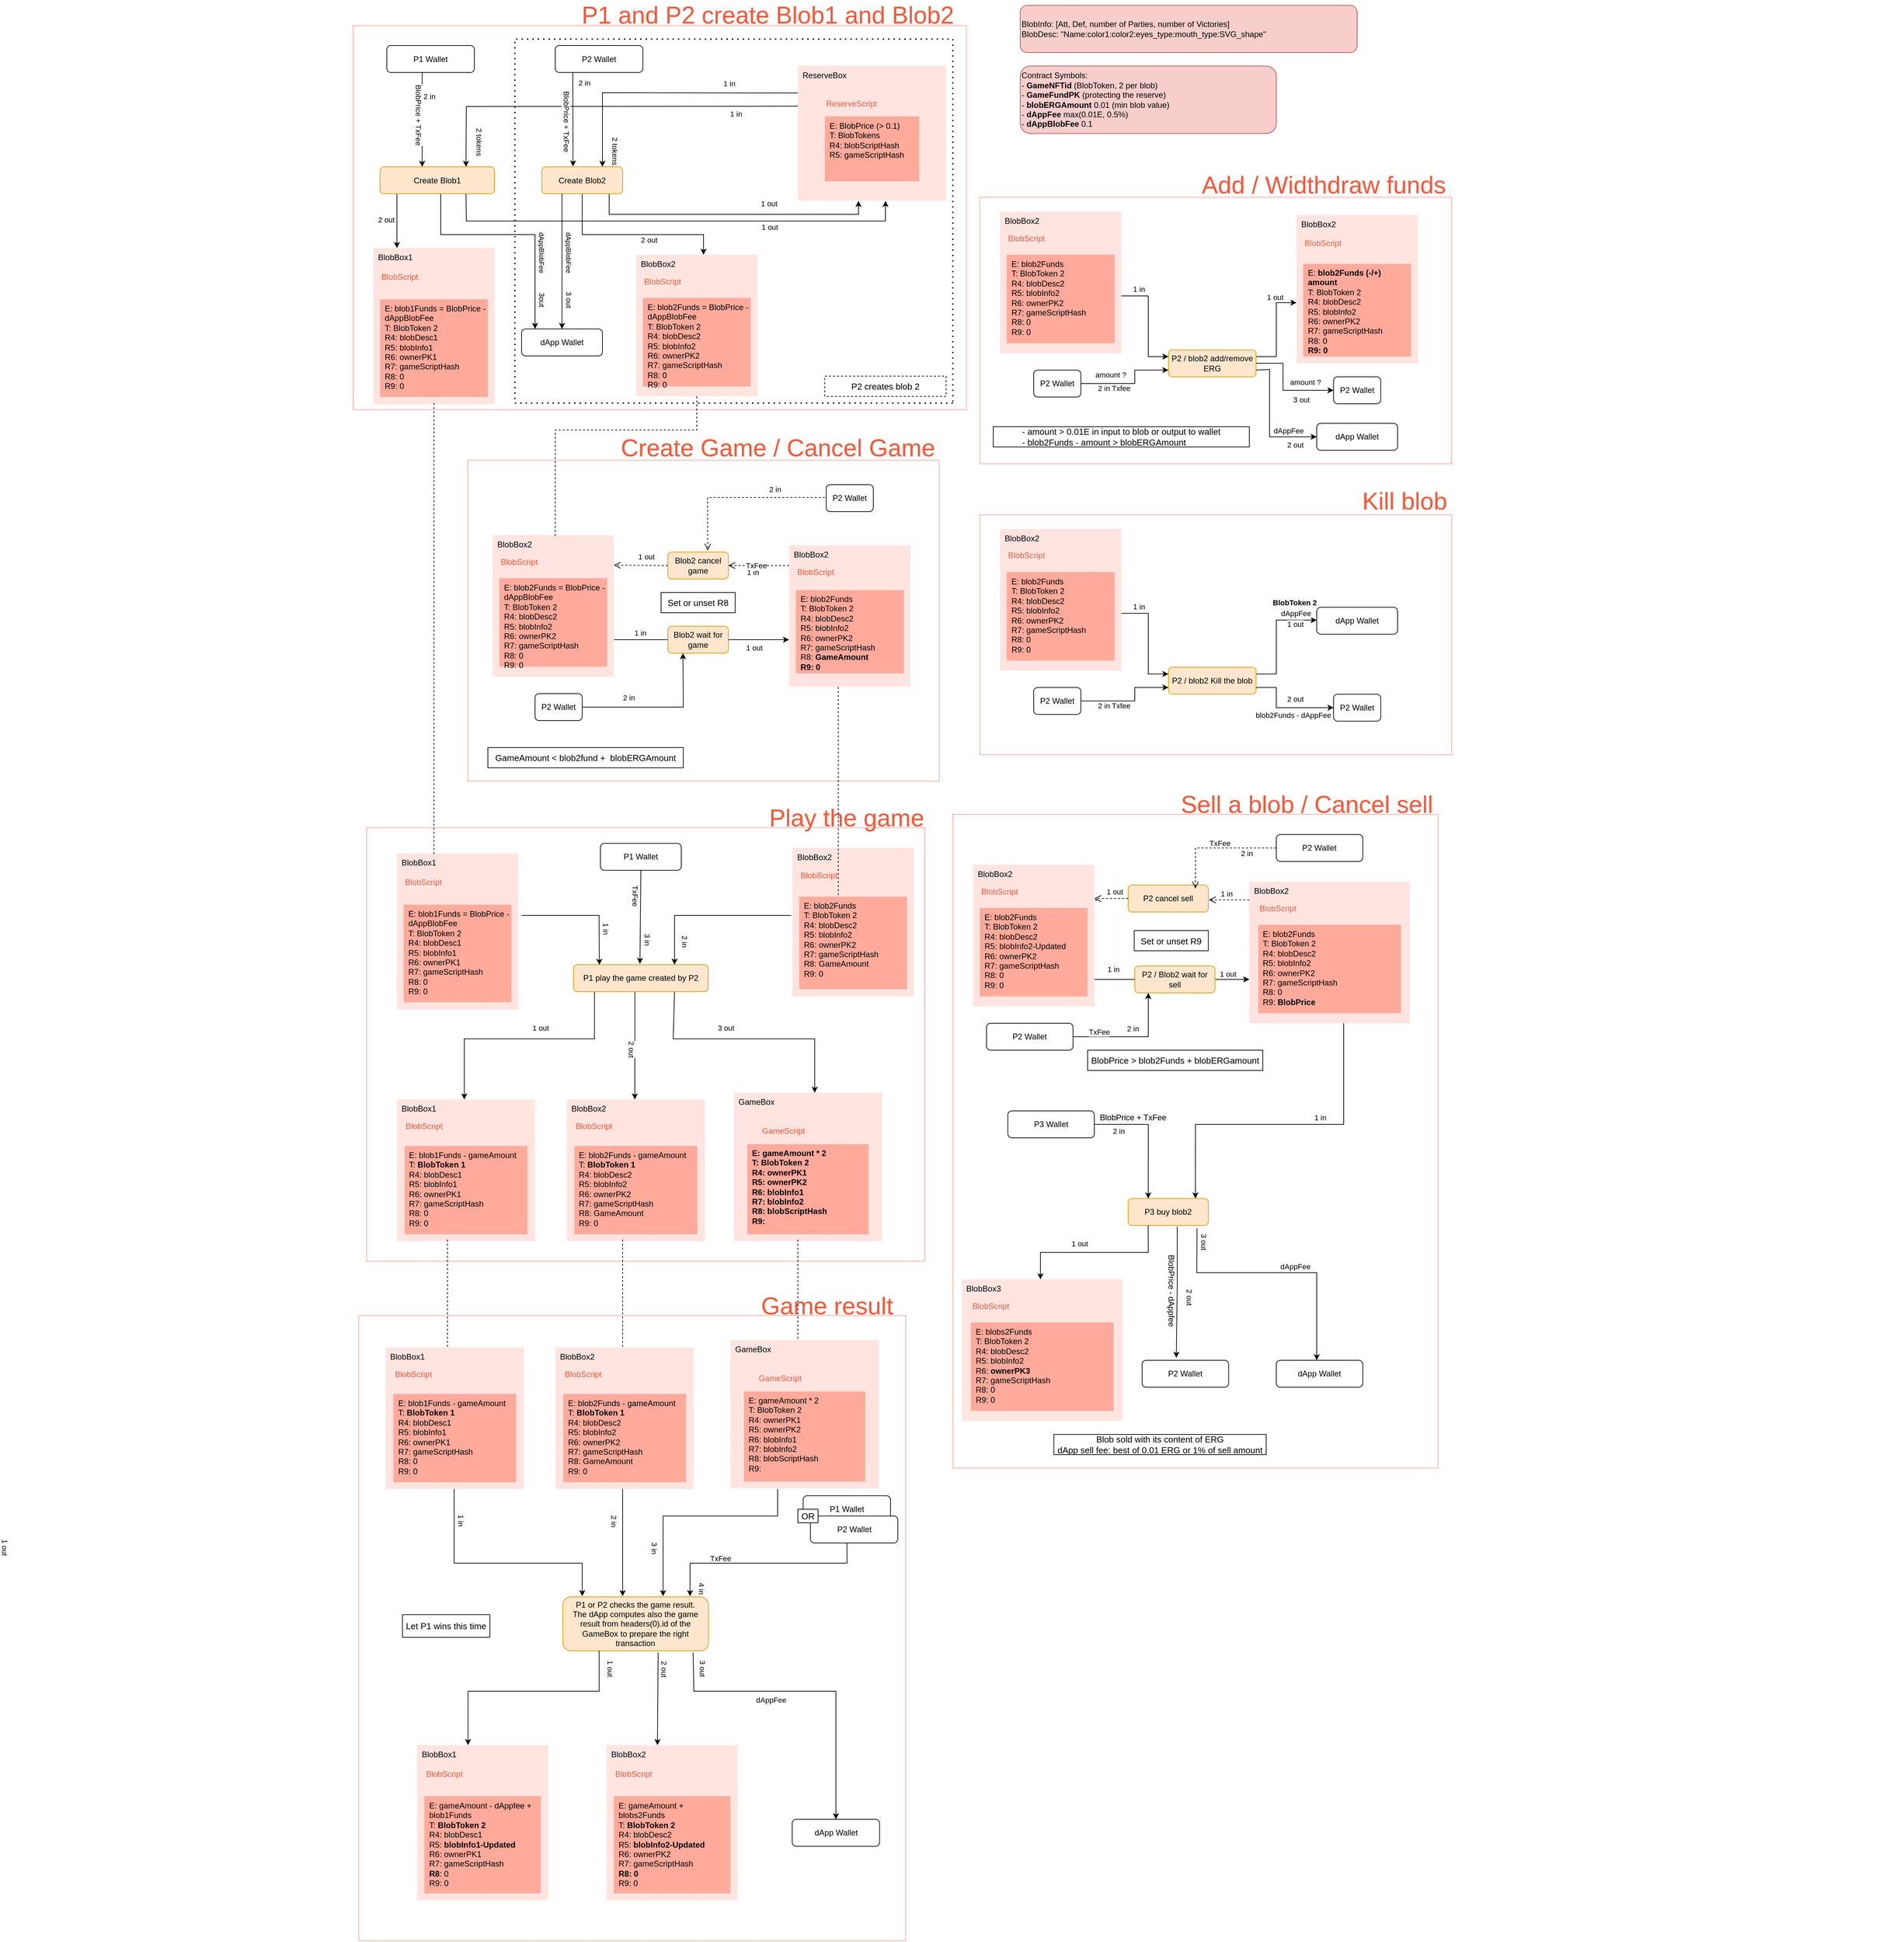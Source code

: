 <mxfile version="15.8.5" type="device"><diagram id="myb6ZBermKOtFnn0iA15" name="Page-1"><mxGraphModel dx="3341" dy="963" grid="1" gridSize="10" guides="1" tooltips="1" connect="1" arrows="1" fold="1" page="1" pageScale="1" pageWidth="1654" pageHeight="2336" background="none" math="0" shadow="0"><root><mxCell id="0"/><mxCell id="1" parent="0"/><mxCell id="StRbB4TehA5DkQkbTqlA-166" value="" style="group;rounded=0;labelBackgroundColor=none;fontFamily=Helvetica;fontSize=14;fontColor=none;strokeColor=none;fillColor=none;align=left;html=1;" vertex="1" connectable="0" parent="1"><mxGeometry x="280" y="420" width="1360" height="717.82" as="geometry"/></mxCell><mxCell id="StRbB4TehA5DkQkbTqlA-170" value="" style="group;rounded=0;labelBackgroundColor=none;fontFamily=Helvetica;fontSize=14;fontColor=none;strokeColor=none;fillColor=none;align=left;html=1;" vertex="1" connectable="0" parent="StRbB4TehA5DkQkbTqlA-166"><mxGeometry x="-270" y="-390" width="977.001" height="610" as="geometry"/></mxCell><mxCell id="StRbB4TehA5DkQkbTqlA-578" value="" style="rounded=0;whiteSpace=wrap;html=1;fillColor=default;strokeColor=#ffaa9c;fontFamily=Helvetica;fontSize=12;fontColor=#000000;align=left;labelBackgroundColor=none;connectable=0;container=0;allowArrows=0;" vertex="1" parent="StRbB4TehA5DkQkbTqlA-170"><mxGeometry y="30" width="910" height="570" as="geometry"/></mxCell><mxCell id="StRbB4TehA5DkQkbTqlA-172" value="&lt;font style=&quot;font-size: 36px&quot;&gt;P1 and P2 create Blob1 and Blob2&lt;br&gt;&lt;/font&gt;" style="text;html=1;align=center;verticalAlign=middle;resizable=0;points=[];autosize=1;strokeColor=none;fillColor=none;fontSize=12;fontFamily=Helvetica;fontColor=#fe5535;rounded=0;labelBackgroundColor=none;connectable=0;allowArrows=0;" vertex="1" parent="StRbB4TehA5DkQkbTqlA-170"><mxGeometry x="330.001" y="-0.912" width="570" height="30" as="geometry"/></mxCell><mxCell id="StRbB4TehA5DkQkbTqlA-1" value="" style="group;allowArrows=0;" vertex="1" connectable="0" parent="StRbB4TehA5DkQkbTqlA-170"><mxGeometry x="660" y="89.55" width="220" height="200" as="geometry"/></mxCell><mxCell id="StRbB4TehA5DkQkbTqlA-2" value="&lt;div&gt;ReserveBox&lt;/div&gt;&lt;div&gt;&lt;br&gt;&lt;/div&gt;" style="rounded=0;whiteSpace=wrap;html=1;fontFamily=Helvetica;fontSize=12;strokeColor=none;fillColor=#ffe4e0;fontColor=#000000;align=left;container=0;labelBackgroundColor=none;allowArrows=0;connectable=0;verticalAlign=top;spacingLeft=5;" vertex="1" parent="StRbB4TehA5DkQkbTqlA-1"><mxGeometry width="220" height="200" as="geometry"/></mxCell><mxCell id="StRbB4TehA5DkQkbTqlA-3" value="" style="group;rounded=0;fontFamily=Helvetica;fontSize=12;fontColor=#000000;strokeColor=none;fillColor=none;align=left;labelBackgroundColor=none;html=1;allowArrows=0;" vertex="1" connectable="0" parent="StRbB4TehA5DkQkbTqlA-1"><mxGeometry x="40" y="42.857" width="160" height="128.571" as="geometry"/></mxCell><mxCell id="StRbB4TehA5DkQkbTqlA-4" value="&lt;div style=&quot;font-size: 12px&quot; align=&quot;left&quot;&gt;&lt;font style=&quot;font-size: 12px&quot; color=&quot;#000000&quot;&gt;E: BlobPrice (&amp;gt; 0.1)&lt;/font&gt;&lt;/div&gt;&lt;div style=&quot;font-size: 12px&quot; align=&quot;left&quot;&gt;&lt;font style=&quot;font-size: 12px&quot; color=&quot;#000000&quot;&gt;T: BlobTokens&lt;br&gt;&lt;/font&gt;&lt;/div&gt;&lt;div style=&quot;font-size: 12px&quot; align=&quot;left&quot;&gt;&lt;font style=&quot;font-size: 12px&quot; color=&quot;#000000&quot;&gt;R4: blobScriptHash&lt;/font&gt;&lt;/div&gt;&lt;div style=&quot;font-size: 12px&quot; align=&quot;left&quot;&gt;&lt;font style=&quot;font-size: 12px&quot; color=&quot;#000000&quot;&gt;R5: gameScriptHash&lt;/font&gt;&lt;/div&gt;&lt;div style=&quot;font-size: 12px&quot;&gt;&lt;br&gt;&lt;/div&gt;" style="rounded=0;whiteSpace=wrap;html=1;fontFamily=Helvetica;fontSize=24;fontColor=#000000;strokeColor=none;fillColor=#ffaa9b;align=left;labelBackgroundColor=none;allowArrows=0;verticalAlign=top;spacingLeft=5;" vertex="1" parent="StRbB4TehA5DkQkbTqlA-3"><mxGeometry y="32.143" width="140" height="96.429" as="geometry"/></mxCell><mxCell id="StRbB4TehA5DkQkbTqlA-5" value="ReserveScript" style="text;html=1;align=left;verticalAlign=middle;resizable=0;points=[];autosize=1;strokeColor=none;fillColor=none;fontSize=12;fontFamily=Helvetica;fontColor=#ff5536;rounded=0;labelBackgroundColor=none;allowArrows=0;connectable=0;" vertex="1" parent="StRbB4TehA5DkQkbTqlA-3"><mxGeometry y="3.571" width="90" height="20" as="geometry"/></mxCell><mxCell id="StRbB4TehA5DkQkbTqlA-27" value="P1 Wallet" style="rounded=1;whiteSpace=wrap;html=1;" vertex="1" parent="StRbB4TehA5DkQkbTqlA-170"><mxGeometry x="50" y="59.55" width="130" height="40" as="geometry"/></mxCell><mxCell id="StRbB4TehA5DkQkbTqlA-28" value="P2 Wallet" style="rounded=1;whiteSpace=wrap;html=1;" vertex="1" parent="StRbB4TehA5DkQkbTqlA-170"><mxGeometry x="300" y="59.55" width="130" height="40" as="geometry"/></mxCell><mxCell id="StRbB4TehA5DkQkbTqlA-39" value="" style="endArrow=classic;html=1;rounded=0;" edge="1" parent="StRbB4TehA5DkQkbTqlA-170"><mxGeometry width="50" height="50" relative="1" as="geometry"><mxPoint x="660" y="130" as="sourcePoint"/><mxPoint x="370" y="239.55" as="targetPoint"/><Array as="points"><mxPoint x="370" y="129.55"/></Array></mxGeometry></mxCell><mxCell id="StRbB4TehA5DkQkbTqlA-40" value="" style="endArrow=classic;html=1;rounded=0;entryX=0.75;entryY=0;entryDx=0;entryDy=0;" edge="1" parent="StRbB4TehA5DkQkbTqlA-170" target="StRbB4TehA5DkQkbTqlA-76"><mxGeometry width="50" height="50" relative="1" as="geometry"><mxPoint x="660" y="149.55" as="sourcePoint"/><mxPoint x="110" y="319.55" as="targetPoint"/><Array as="points"><mxPoint x="168" y="150"/></Array></mxGeometry></mxCell><mxCell id="StRbB4TehA5DkQkbTqlA-41" value="" style="endArrow=classic;html=1;rounded=0;exitX=0.25;exitY=1;exitDx=0;exitDy=0;entryX=0.25;entryY=0;entryDx=0;entryDy=0;" edge="1" parent="StRbB4TehA5DkQkbTqlA-170"><mxGeometry width="50" height="50" relative="1" as="geometry"><mxPoint x="102.5" y="99.55" as="sourcePoint"/><mxPoint x="102.5" y="239.55" as="targetPoint"/><Array as="points"/></mxGeometry></mxCell><mxCell id="StRbB4TehA5DkQkbTqlA-42" value="" style="endArrow=classic;html=1;rounded=0;entryX=0.386;entryY=-0.014;entryDx=0;entryDy=0;entryPerimeter=0;" edge="1" parent="StRbB4TehA5DkQkbTqlA-170" target="StRbB4TehA5DkQkbTqlA-77"><mxGeometry width="50" height="50" relative="1" as="geometry"><mxPoint x="326" y="100" as="sourcePoint"/><mxPoint x="340" y="239.55" as="targetPoint"/></mxGeometry></mxCell><mxCell id="StRbB4TehA5DkQkbTqlA-76" value="Create Blob1" style="rounded=1;whiteSpace=wrap;html=1;fillColor=#ffe6cc;strokeColor=#d79b00;" vertex="1" parent="StRbB4TehA5DkQkbTqlA-170"><mxGeometry x="40" y="239.55" width="170" height="40" as="geometry"/></mxCell><mxCell id="StRbB4TehA5DkQkbTqlA-77" value="Create Blob2" style="rounded=1;whiteSpace=wrap;html=1;fillColor=#ffe6cc;strokeColor=#d79b00;" vertex="1" parent="StRbB4TehA5DkQkbTqlA-170"><mxGeometry x="280" y="239.55" width="120" height="40" as="geometry"/></mxCell><mxCell id="StRbB4TehA5DkQkbTqlA-81" value="2 tokens" style="edgeLabel;resizable=0;html=1;align=center;verticalAlign=middle;rotation=90;" connectable="0" vertex="1" parent="StRbB4TehA5DkQkbTqlA-170"><mxGeometry x="390" y="199.55" as="geometry"><mxPoint x="16" y="1.0" as="offset"/></mxGeometry></mxCell><mxCell id="StRbB4TehA5DkQkbTqlA-78" value="dApp Wallet" style="rounded=1;whiteSpace=wrap;html=1;" vertex="1" parent="StRbB4TehA5DkQkbTqlA-170"><mxGeometry x="250" y="480" width="120" height="40" as="geometry"/></mxCell><mxCell id="StRbB4TehA5DkQkbTqlA-109" value="3out" style="edgeLabel;resizable=0;html=1;align=center;verticalAlign=middle;rotation=90;" connectable="0" vertex="1" parent="StRbB4TehA5DkQkbTqlA-170"><mxGeometry x="280" y="450" as="geometry"><mxPoint x="-14" as="offset"/></mxGeometry></mxCell><mxCell id="StRbB4TehA5DkQkbTqlA-110" value="3 out" style="edgeLabel;resizable=0;html=1;align=center;verticalAlign=middle;rotation=90;" connectable="0" vertex="1" parent="StRbB4TehA5DkQkbTqlA-170"><mxGeometry x="320" y="450" as="geometry"><mxPoint x="-14" as="offset"/></mxGeometry></mxCell><mxCell id="StRbB4TehA5DkQkbTqlA-111" value="&lt;span style=&quot;font-size: 10px; text-align: left; background-color: rgb(248, 249, 250);&quot;&gt;dAppBlobFee&lt;br style=&quot;font-size: 10px;&quot;&gt;&lt;/span&gt;" style="edgeLabel;resizable=0;html=1;align=center;verticalAlign=middle;rotation=90;fontSize=10;" connectable="0" vertex="1" parent="StRbB4TehA5DkQkbTqlA-170"><mxGeometry x="320" y="380" as="geometry"><mxPoint x="-14" as="offset"/></mxGeometry></mxCell><mxCell id="StRbB4TehA5DkQkbTqlA-112" value="&lt;span style=&quot;font-size: 10px; text-align: left; background-color: rgb(248, 249, 250);&quot;&gt;dAppBlobFee&lt;br style=&quot;font-size: 10px;&quot;&gt;&lt;/span&gt;" style="edgeLabel;resizable=0;html=1;align=center;verticalAlign=middle;rotation=90;fontSize=10;" connectable="0" vertex="1" parent="StRbB4TehA5DkQkbTqlA-170"><mxGeometry x="280" y="380" as="geometry"><mxPoint x="-14" as="offset"/></mxGeometry></mxCell><mxCell id="StRbB4TehA5DkQkbTqlA-389" value="2 tokens" style="edgeLabel;resizable=0;html=1;align=center;verticalAlign=middle;rotation=90;" connectable="0" vertex="1" parent="StRbB4TehA5DkQkbTqlA-170"><mxGeometry x="280" y="170" as="geometry"><mxPoint x="32.0" y="93" as="offset"/></mxGeometry></mxCell><mxCell id="StRbB4TehA5DkQkbTqlA-390" value="BlobPrice + TxFee" style="edgeLabel;resizable=0;html=1;align=center;verticalAlign=middle;rotation=90;" connectable="0" vertex="1" parent="StRbB4TehA5DkQkbTqlA-170"><mxGeometry x="320" y="189.55" as="geometry"><mxPoint x="-18" y="3.0" as="offset"/></mxGeometry></mxCell><mxCell id="StRbB4TehA5DkQkbTqlA-391" value="BlobPrice + TxFee" style="edgeLabel;resizable=0;html=1;align=center;verticalAlign=middle;rotation=90;" connectable="0" vertex="1" parent="StRbB4TehA5DkQkbTqlA-170"><mxGeometry x="100" y="180" as="geometry"><mxPoint x="-18" y="3.0" as="offset"/></mxGeometry></mxCell><mxCell id="StRbB4TehA5DkQkbTqlA-470" value="1 out" style="edgeLabel;resizable=0;html=1;align=center;verticalAlign=middle;rotation=0;" connectable="0" vertex="1" parent="StRbB4TehA5DkQkbTqlA-170"><mxGeometry x="630" y="305" as="geometry"><mxPoint x="-13" y="-11" as="offset"/></mxGeometry></mxCell><mxCell id="StRbB4TehA5DkQkbTqlA-471" value="1 out" style="edgeLabel;resizable=0;html=1;align=center;verticalAlign=middle;rotation=0;" connectable="0" vertex="1" parent="StRbB4TehA5DkQkbTqlA-170"><mxGeometry x="630" y="305" as="geometry"><mxPoint x="-12" y="24" as="offset"/></mxGeometry></mxCell><mxCell id="StRbB4TehA5DkQkbTqlA-473" value="2 out" style="edgeLabel;resizable=0;html=1;align=center;verticalAlign=middle;rotation=0;" connectable="0" vertex="1" parent="StRbB4TehA5DkQkbTqlA-170"><mxGeometry x="280" y="330" as="geometry"><mxPoint x="-231" y="-12" as="offset"/></mxGeometry></mxCell><mxCell id="StRbB4TehA5DkQkbTqlA-415" value="" style="group;allowArrows=0;" vertex="1" connectable="0" parent="StRbB4TehA5DkQkbTqlA-170"><mxGeometry x="420" y="370" width="180" height="210" as="geometry"/></mxCell><mxCell id="StRbB4TehA5DkQkbTqlA-416" value="&lt;div&gt;BlobBox2&lt;/div&gt;" style="rounded=0;whiteSpace=wrap;html=1;fontFamily=Helvetica;fontSize=12;strokeColor=none;fillColor=#ffe4e0;fontColor=#000000;align=left;container=0;labelBackgroundColor=none;allowArrows=0;connectable=0;verticalAlign=top;spacingLeft=5;" vertex="1" parent="StRbB4TehA5DkQkbTqlA-415"><mxGeometry width="180" height="210" as="geometry"/></mxCell><mxCell id="StRbB4TehA5DkQkbTqlA-417" value="" style="group;rounded=0;fontFamily=Helvetica;fontSize=12;fontColor=#000000;strokeColor=none;fillColor=none;align=left;labelBackgroundColor=none;html=1;allowArrows=0;" vertex="1" connectable="0" parent="StRbB4TehA5DkQkbTqlA-415"><mxGeometry x="10" y="25.2" width="160" height="170" as="geometry"/></mxCell><mxCell id="StRbB4TehA5DkQkbTqlA-418" value="&lt;div style=&quot;font-size: 12px&quot; align=&quot;left&quot;&gt;&lt;font style=&quot;font-size: 12px&quot; color=&quot;#000000&quot;&gt;E: blob2Funds = BlobPrice - dAppBlobFee&lt;/font&gt;&lt;/div&gt;&lt;div style=&quot;font-size: 12px&quot; align=&quot;left&quot;&gt;&lt;font style=&quot;font-size: 12px&quot; color=&quot;#000000&quot;&gt;T: BlobToken 2&lt;br&gt;&lt;/font&gt;&lt;/div&gt;&lt;div style=&quot;font-size: 12px&quot; align=&quot;left&quot;&gt;&lt;font style=&quot;font-size: 12px&quot; color=&quot;#000000&quot;&gt;R4: blobDesc2&lt;/font&gt;&lt;/div&gt;&lt;div style=&quot;font-size: 12px&quot; align=&quot;left&quot;&gt;&lt;font style=&quot;font-size: 12px&quot; color=&quot;#000000&quot;&gt;R5: blobInfo2&lt;/font&gt;&lt;/div&gt;&lt;div style=&quot;font-size: 12px&quot; align=&quot;left&quot;&gt;&lt;font style=&quot;font-size: 12px&quot; color=&quot;#000000&quot;&gt;R6: ownerPK2&lt;/font&gt;&lt;/div&gt;&lt;div style=&quot;font-size: 12px&quot; align=&quot;left&quot;&gt;&lt;font style=&quot;font-size: 12px&quot; color=&quot;#000000&quot;&gt;R7: gameScriptHash&lt;/font&gt;&lt;/div&gt;&lt;div style=&quot;font-size: 12px&quot;&gt;R8: 0&lt;/div&gt;&lt;div style=&quot;font-size: 12px&quot;&gt;R9: 0&lt;/div&gt;" style="rounded=0;whiteSpace=wrap;html=1;fontFamily=Helvetica;fontSize=24;fontColor=#000000;strokeColor=none;fillColor=#ffaa9b;align=left;labelBackgroundColor=none;allowArrows=0;verticalAlign=top;spacingLeft=5;" vertex="1" parent="StRbB4TehA5DkQkbTqlA-417"><mxGeometry y="38.7" width="160" height="131.3" as="geometry"/></mxCell><mxCell id="StRbB4TehA5DkQkbTqlA-419" value="BlobScript" style="text;html=1;align=left;verticalAlign=middle;resizable=0;points=[];autosize=1;strokeColor=none;fillColor=none;fontSize=12;fontFamily=Helvetica;fontColor=#ff5536;rounded=0;labelBackgroundColor=none;allowArrows=0;connectable=0;" vertex="1" parent="StRbB4TehA5DkQkbTqlA-417"><mxGeometry y="4.3" width="70" height="20" as="geometry"/></mxCell><mxCell id="StRbB4TehA5DkQkbTqlA-472" value="2 out" style="edgeLabel;resizable=0;html=1;align=center;verticalAlign=middle;rotation=0;" connectable="0" vertex="1" parent="StRbB4TehA5DkQkbTqlA-170"><mxGeometry x="670" y="360" as="geometry"><mxPoint x="-231" y="-12" as="offset"/></mxGeometry></mxCell><mxCell id="StRbB4TehA5DkQkbTqlA-477" value="1 in" style="edgeLabel;resizable=0;html=1;align=center;verticalAlign=middle;rotation=0;" connectable="0" vertex="1" parent="StRbB4TehA5DkQkbTqlA-170"><mxGeometry x="650" y="360" as="geometry"><mxPoint x="-82" y="-199" as="offset"/></mxGeometry></mxCell><mxCell id="StRbB4TehA5DkQkbTqlA-478" value="2 in" style="edgeLabel;resizable=0;html=1;align=center;verticalAlign=middle;rotation=0;" connectable="0" vertex="1" parent="StRbB4TehA5DkQkbTqlA-170"><mxGeometry x="130" y="150" as="geometry"><mxPoint x="-17" y="-15" as="offset"/></mxGeometry></mxCell><mxCell id="StRbB4TehA5DkQkbTqlA-479" value="2 in" style="edgeLabel;resizable=0;html=1;align=center;verticalAlign=middle;rotation=0;" connectable="0" vertex="1" parent="StRbB4TehA5DkQkbTqlA-170"><mxGeometry x="360" y="130" as="geometry"><mxPoint x="-17" y="-15" as="offset"/></mxGeometry></mxCell><mxCell id="StRbB4TehA5DkQkbTqlA-481" value="P2 creates blob 2" style="rounded=0;whiteSpace=wrap;html=1;fontSize=13;dashed=1;" vertex="1" parent="StRbB4TehA5DkQkbTqlA-170"><mxGeometry x="700" y="550" width="180" height="30" as="geometry"/></mxCell><mxCell id="StRbB4TehA5DkQkbTqlA-246" value="" style="rounded=0;whiteSpace=wrap;html=1;fillColor=default;strokeColor=#ffaa9c;fontFamily=Helvetica;fontSize=12;fontColor=#000000;align=left;labelBackgroundColor=none;connectable=0;container=0;allowArrows=0;" vertex="1" parent="StRbB4TehA5DkQkbTqlA-166"><mxGeometry x="660" y="-105.36" width="700" height="395.36" as="geometry"/></mxCell><mxCell id="StRbB4TehA5DkQkbTqlA-167" value="" style="rounded=0;whiteSpace=wrap;html=1;fillColor=default;strokeColor=#ffaa9c;fontFamily=Helvetica;fontSize=12;fontColor=#000000;align=left;labelBackgroundColor=none;connectable=0;container=0;allowArrows=0;" vertex="1" parent="StRbB4TehA5DkQkbTqlA-166"><mxGeometry x="-100" y="284.64" width="700" height="476.36" as="geometry"/></mxCell><mxCell id="StRbB4TehA5DkQkbTqlA-168" value="&lt;font style=&quot;font-size: 36px&quot;&gt;Create Game / Cancel Game&lt;br&gt;&lt;/font&gt;" style="text;html=1;align=center;verticalAlign=middle;resizable=0;points=[];autosize=1;strokeColor=none;fillColor=none;fontSize=12;fontFamily=Helvetica;fontColor=#fe5535;rounded=0;labelBackgroundColor=none;connectable=0;allowArrows=0;" vertex="1" parent="StRbB4TehA5DkQkbTqlA-166"><mxGeometry x="120" y="251" width="480" height="30" as="geometry"/></mxCell><mxCell id="StRbB4TehA5DkQkbTqlA-279" value="&lt;font style=&quot;font-size: 13px&quot;&gt;GameAmount &amp;lt; blob2fund +&amp;nbsp;&amp;nbsp;&lt;span style=&quot;text-align: left&quot;&gt;blobERGAmount&lt;/span&gt;&lt;/font&gt;" style="rounded=0;whiteSpace=wrap;html=1;fontSize=10;" vertex="1" parent="StRbB4TehA5DkQkbTqlA-166"><mxGeometry x="-70" y="711" width="290" height="30" as="geometry"/></mxCell><mxCell id="StRbB4TehA5DkQkbTqlA-34" value="" style="group;allowArrows=0;" vertex="1" connectable="0" parent="StRbB4TehA5DkQkbTqlA-166"><mxGeometry x="377" y="411" width="180" height="210" as="geometry"/></mxCell><mxCell id="StRbB4TehA5DkQkbTqlA-35" value="&lt;div&gt;BlobBox2&lt;/div&gt;" style="rounded=0;whiteSpace=wrap;html=1;fontFamily=Helvetica;fontSize=12;strokeColor=none;fillColor=#ffe4e0;fontColor=#000000;align=left;container=0;labelBackgroundColor=none;allowArrows=0;connectable=0;verticalAlign=top;spacingLeft=5;" vertex="1" parent="StRbB4TehA5DkQkbTqlA-34"><mxGeometry width="180" height="210" as="geometry"/></mxCell><mxCell id="StRbB4TehA5DkQkbTqlA-36" value="" style="group;rounded=0;fontFamily=Helvetica;fontSize=12;fontColor=#000000;strokeColor=none;fillColor=none;align=left;labelBackgroundColor=none;html=1;allowArrows=0;" vertex="1" connectable="0" parent="StRbB4TehA5DkQkbTqlA-34"><mxGeometry x="10" y="25.2" width="160" height="164.8" as="geometry"/></mxCell><mxCell id="StRbB4TehA5DkQkbTqlA-37" value="&lt;div style=&quot;font-size: 12px&quot; align=&quot;left&quot;&gt;&lt;font style=&quot;font-size: 12px&quot; color=&quot;#000000&quot;&gt;E: blob2Funds&lt;/font&gt;&lt;/div&gt;&lt;div style=&quot;font-size: 12px&quot; align=&quot;left&quot;&gt;&lt;font style=&quot;font-size: 12px&quot; color=&quot;#000000&quot;&gt;T: BlobToken 2&lt;br&gt;&lt;/font&gt;&lt;/div&gt;&lt;div style=&quot;font-size: 12px&quot; align=&quot;left&quot;&gt;&lt;font style=&quot;font-size: 12px&quot; color=&quot;#000000&quot;&gt;R4: blobDesc2&lt;/font&gt;&lt;/div&gt;&lt;div style=&quot;font-size: 12px&quot; align=&quot;left&quot;&gt;&lt;font style=&quot;font-size: 12px&quot; color=&quot;#000000&quot;&gt;R5: blobInfo2&lt;/font&gt;&lt;/div&gt;&lt;div style=&quot;font-size: 12px&quot; align=&quot;left&quot;&gt;&lt;font style=&quot;font-size: 12px&quot; color=&quot;#000000&quot;&gt;R6: ownerPK2&lt;/font&gt;&lt;/div&gt;&lt;div style=&quot;font-size: 12px&quot; align=&quot;left&quot;&gt;&lt;font style=&quot;font-size: 12px&quot; color=&quot;#000000&quot;&gt;R7: gameScriptHash&lt;/font&gt;&lt;/div&gt;&lt;div style=&quot;font-size: 12px&quot;&gt;R8: &lt;b&gt;GameAmount&lt;/b&gt;&lt;/div&gt;&lt;div style=&quot;font-size: 12px&quot;&gt;&lt;b&gt;R9: 0&lt;/b&gt;&lt;/div&gt;" style="rounded=0;whiteSpace=wrap;html=1;fontFamily=Helvetica;fontSize=24;fontColor=#000000;strokeColor=none;fillColor=#ffaa9b;align=left;labelBackgroundColor=none;allowArrows=0;verticalAlign=top;spacingLeft=5;" vertex="1" parent="StRbB4TehA5DkQkbTqlA-36"><mxGeometry y="41.203" width="160" height="123.597" as="geometry"/></mxCell><mxCell id="StRbB4TehA5DkQkbTqlA-38" value="BlobScript" style="text;html=1;align=left;verticalAlign=middle;resizable=0;points=[];autosize=1;strokeColor=none;fillColor=none;fontSize=12;fontFamily=Helvetica;fontColor=#ff5536;rounded=0;labelBackgroundColor=none;allowArrows=0;connectable=0;" vertex="1" parent="StRbB4TehA5DkQkbTqlA-36"><mxGeometry y="4.578" width="70" height="20" as="geometry"/></mxCell><mxCell id="StRbB4TehA5DkQkbTqlA-85" value="Blob2 wait for&lt;br&gt;game" style="rounded=1;whiteSpace=wrap;html=1;fillColor=#ffe6cc;strokeColor=#d79b00;" vertex="1" parent="StRbB4TehA5DkQkbTqlA-166"><mxGeometry x="197" y="531" width="90" height="40" as="geometry"/></mxCell><mxCell id="StRbB4TehA5DkQkbTqlA-127" value="1 out" style="edgeLabel;resizable=0;html=1;align=center;verticalAlign=middle;rotation=0;" connectable="0" vertex="1" parent="StRbB4TehA5DkQkbTqlA-166"><mxGeometry x="177" y="431" as="geometry"><mxPoint x="-12" y="-3" as="offset"/></mxGeometry></mxCell><mxCell id="StRbB4TehA5DkQkbTqlA-121" value="1 in" style="edgeLabel;resizable=0;html=1;align=center;verticalAlign=middle;rotation=0;" connectable="0" vertex="1" parent="StRbB4TehA5DkQkbTqlA-166"><mxGeometry x="337" y="451" as="geometry"><mxPoint x="-14" as="offset"/></mxGeometry></mxCell><mxCell id="StRbB4TehA5DkQkbTqlA-29" value="" style="group;allowArrows=0;" vertex="1" connectable="0" parent="StRbB4TehA5DkQkbTqlA-166"><mxGeometry x="-63" y="396" width="180" height="210" as="geometry"/></mxCell><mxCell id="StRbB4TehA5DkQkbTqlA-30" value="&lt;div&gt;BlobBox2&lt;/div&gt;" style="rounded=0;whiteSpace=wrap;html=1;fontFamily=Helvetica;fontSize=12;strokeColor=none;fillColor=#ffe4e0;fontColor=#000000;align=left;container=0;labelBackgroundColor=none;allowArrows=0;connectable=0;verticalAlign=top;spacingLeft=5;" vertex="1" parent="StRbB4TehA5DkQkbTqlA-29"><mxGeometry width="180" height="210" as="geometry"/></mxCell><mxCell id="StRbB4TehA5DkQkbTqlA-31" value="" style="group;rounded=0;fontFamily=Helvetica;fontSize=12;fontColor=#000000;strokeColor=none;fillColor=none;align=left;labelBackgroundColor=none;html=1;allowArrows=0;" vertex="1" connectable="0" parent="StRbB4TehA5DkQkbTqlA-29"><mxGeometry x="10" y="25.2" width="160" height="170" as="geometry"/></mxCell><mxCell id="StRbB4TehA5DkQkbTqlA-32" value="&lt;div style=&quot;font-size: 12px&quot; align=&quot;left&quot;&gt;&lt;font style=&quot;font-size: 12px&quot; color=&quot;#000000&quot;&gt;E: blob2Funds = BlobPrice - dAppBlobFee&lt;/font&gt;&lt;/div&gt;&lt;div style=&quot;font-size: 12px&quot; align=&quot;left&quot;&gt;&lt;font style=&quot;font-size: 12px&quot; color=&quot;#000000&quot;&gt;T: BlobToken 2&lt;br&gt;&lt;/font&gt;&lt;/div&gt;&lt;div style=&quot;font-size: 12px&quot; align=&quot;left&quot;&gt;&lt;font style=&quot;font-size: 12px&quot; color=&quot;#000000&quot;&gt;R4: blobDesc2&lt;/font&gt;&lt;/div&gt;&lt;div style=&quot;font-size: 12px&quot; align=&quot;left&quot;&gt;&lt;font style=&quot;font-size: 12px&quot; color=&quot;#000000&quot;&gt;R5: blobInfo2&lt;/font&gt;&lt;/div&gt;&lt;div style=&quot;font-size: 12px&quot; align=&quot;left&quot;&gt;&lt;font style=&quot;font-size: 12px&quot; color=&quot;#000000&quot;&gt;R6: ownerPK2&lt;/font&gt;&lt;/div&gt;&lt;div style=&quot;font-size: 12px&quot; align=&quot;left&quot;&gt;&lt;font style=&quot;font-size: 12px&quot; color=&quot;#000000&quot;&gt;R7: gameScriptHash&lt;/font&gt;&lt;/div&gt;&lt;div style=&quot;font-size: 12px&quot;&gt;R8: 0&lt;/div&gt;&lt;div style=&quot;font-size: 12px&quot;&gt;R9: 0&lt;/div&gt;" style="rounded=0;whiteSpace=wrap;html=1;fontFamily=Helvetica;fontSize=24;fontColor=#000000;strokeColor=none;fillColor=#ffaa9b;align=left;labelBackgroundColor=none;allowArrows=0;verticalAlign=top;spacingLeft=5;" vertex="1" parent="StRbB4TehA5DkQkbTqlA-31"><mxGeometry y="38.7" width="160" height="131.3" as="geometry"/></mxCell><mxCell id="StRbB4TehA5DkQkbTqlA-33" value="BlobScript" style="text;html=1;align=left;verticalAlign=middle;resizable=0;points=[];autosize=1;strokeColor=none;fillColor=none;fontSize=12;fontFamily=Helvetica;fontColor=#ff5536;rounded=0;labelBackgroundColor=none;allowArrows=0;connectable=0;" vertex="1" parent="StRbB4TehA5DkQkbTqlA-31"><mxGeometry y="4.3" width="70" height="20" as="geometry"/></mxCell><mxCell id="StRbB4TehA5DkQkbTqlA-43" value="" style="endArrow=classic;html=1;rounded=0;startArrow=none;" edge="1" parent="StRbB4TehA5DkQkbTqlA-166" source="StRbB4TehA5DkQkbTqlA-85"><mxGeometry width="50" height="50" relative="1" as="geometry"><mxPoint x="117" y="511" as="sourcePoint"/><mxPoint x="377" y="551" as="targetPoint"/></mxGeometry></mxCell><mxCell id="StRbB4TehA5DkQkbTqlA-87" value="" style="endArrow=none;html=1;rounded=0;" edge="1" parent="StRbB4TehA5DkQkbTqlA-166" target="StRbB4TehA5DkQkbTqlA-85"><mxGeometry width="50" height="50" relative="1" as="geometry"><mxPoint x="117" y="551" as="sourcePoint"/><mxPoint x="327" y="511" as="targetPoint"/></mxGeometry></mxCell><mxCell id="StRbB4TehA5DkQkbTqlA-114" value="Blob2 cancel game" style="rounded=1;whiteSpace=wrap;html=1;fillColor=#ffe6cc;strokeColor=#d79b00;" vertex="1" parent="StRbB4TehA5DkQkbTqlA-166"><mxGeometry x="197" y="421" width="90" height="40" as="geometry"/></mxCell><mxCell id="StRbB4TehA5DkQkbTqlA-117" value="" style="html=1;verticalAlign=bottom;endArrow=open;dashed=1;endSize=8;rounded=0;fontSize=10;" edge="1" parent="StRbB4TehA5DkQkbTqlA-166"><mxGeometry y="-10" relative="1" as="geometry"><mxPoint x="377" y="441" as="sourcePoint"/><mxPoint x="287" y="441" as="targetPoint"/><mxPoint as="offset"/></mxGeometry></mxCell><mxCell id="StRbB4TehA5DkQkbTqlA-118" value="" style="html=1;verticalAlign=bottom;endArrow=open;dashed=1;endSize=8;rounded=0;fontSize=10;exitX=0;exitY=0.5;exitDx=0;exitDy=0;" edge="1" parent="StRbB4TehA5DkQkbTqlA-166" source="StRbB4TehA5DkQkbTqlA-114"><mxGeometry y="-10" relative="1" as="geometry"><mxPoint x="177" y="441" as="sourcePoint"/><mxPoint x="117" y="440.5" as="targetPoint"/><mxPoint as="offset"/></mxGeometry></mxCell><mxCell id="StRbB4TehA5DkQkbTqlA-392" value="P2 Wallet" style="rounded=1;whiteSpace=wrap;html=1;" vertex="1" parent="StRbB4TehA5DkQkbTqlA-166"><mxGeometry y="631" width="70" height="40" as="geometry"/></mxCell><mxCell id="StRbB4TehA5DkQkbTqlA-393" value="" style="endArrow=classic;html=1;rounded=0;fontSize=13;exitX=1;exitY=0.5;exitDx=0;exitDy=0;entryX=0.25;entryY=1;entryDx=0;entryDy=0;" edge="1" parent="StRbB4TehA5DkQkbTqlA-166" source="StRbB4TehA5DkQkbTqlA-392" target="StRbB4TehA5DkQkbTqlA-85"><mxGeometry width="50" height="50" relative="1" as="geometry"><mxPoint x="500" y="531" as="sourcePoint"/><mxPoint x="220" y="581" as="targetPoint"/><Array as="points"><mxPoint x="220" y="651"/></Array></mxGeometry></mxCell><mxCell id="StRbB4TehA5DkQkbTqlA-395" value="P2 Wallet" style="rounded=1;whiteSpace=wrap;html=1;" vertex="1" parent="StRbB4TehA5DkQkbTqlA-166"><mxGeometry x="432" y="321" width="70" height="40" as="geometry"/></mxCell><mxCell id="StRbB4TehA5DkQkbTqlA-396" value="" style="html=1;verticalAlign=bottom;endArrow=open;dashed=1;endSize=8;rounded=0;fontSize=10;entryX=0.659;entryY=-0.058;entryDx=0;entryDy=0;entryPerimeter=0;" edge="1" parent="StRbB4TehA5DkQkbTqlA-166" target="StRbB4TehA5DkQkbTqlA-114"><mxGeometry y="-10" relative="1" as="geometry"><mxPoint x="430" y="340" as="sourcePoint"/><mxPoint x="200" y="371" as="targetPoint"/><mxPoint as="offset"/><Array as="points"><mxPoint x="256" y="340"/></Array></mxGeometry></mxCell><mxCell id="StRbB4TehA5DkQkbTqlA-398" value="&lt;span style=&quot;font-size: 13px&quot;&gt;Set or unset R8&lt;/span&gt;" style="rounded=0;whiteSpace=wrap;html=1;fontSize=10;" vertex="1" parent="StRbB4TehA5DkQkbTqlA-166"><mxGeometry x="187" y="481" width="110" height="30" as="geometry"/></mxCell><mxCell id="StRbB4TehA5DkQkbTqlA-401" value="2 in" style="edgeLabel;resizable=0;html=1;align=center;verticalAlign=middle;rotation=0;" connectable="0" vertex="1" parent="StRbB4TehA5DkQkbTqlA-166"><mxGeometry x="120" y="770" as="geometry"><mxPoint x="19" y="-133" as="offset"/></mxGeometry></mxCell><mxCell id="StRbB4TehA5DkQkbTqlA-412" value="&lt;span style=&quot;font-size: 13px&quot;&gt;- amount &amp;gt; 0.01E in input to blob or output to wallet&lt;br&gt;&lt;div style=&quot;text-align: left&quot;&gt;&lt;span&gt;- blob2Funds - amount &amp;gt; blobERGAmount&lt;/span&gt;&lt;/div&gt;&lt;/span&gt;" style="rounded=0;whiteSpace=wrap;html=1;fontSize=10;" vertex="1" parent="StRbB4TehA5DkQkbTqlA-166"><mxGeometry x="680" y="235" width="380" height="30" as="geometry"/></mxCell><mxCell id="StRbB4TehA5DkQkbTqlA-248" value="" style="group;allowArrows=0;" vertex="1" connectable="0" parent="StRbB4TehA5DkQkbTqlA-166"><mxGeometry x="1130" y="-79" width="180" height="220" as="geometry"/></mxCell><mxCell id="StRbB4TehA5DkQkbTqlA-249" value="&lt;div&gt;BlobBox2&lt;/div&gt;" style="rounded=0;whiteSpace=wrap;html=1;fontFamily=Helvetica;fontSize=12;strokeColor=none;fillColor=#ffe4e0;fontColor=#000000;align=left;container=0;labelBackgroundColor=none;allowArrows=0;connectable=0;verticalAlign=top;spacingLeft=5;" vertex="1" parent="StRbB4TehA5DkQkbTqlA-248"><mxGeometry width="180" height="220" as="geometry"/></mxCell><mxCell id="StRbB4TehA5DkQkbTqlA-250" value="" style="group;rounded=0;fontFamily=Helvetica;fontSize=12;fontColor=#000000;strokeColor=none;fillColor=none;align=left;labelBackgroundColor=none;html=1;allowArrows=0;" vertex="1" connectable="0" parent="StRbB4TehA5DkQkbTqlA-248"><mxGeometry x="10" y="26.4" width="160" height="183.6" as="geometry"/></mxCell><mxCell id="StRbB4TehA5DkQkbTqlA-251" value="&lt;div style=&quot;font-size: 12px&quot; align=&quot;left&quot;&gt;&lt;font style=&quot;font-size: 12px&quot; color=&quot;#000000&quot;&gt;E: &lt;b&gt;blob2Funds (-/+) amount&lt;/b&gt;&lt;/font&gt;&lt;/div&gt;&lt;div style=&quot;font-size: 12px&quot; align=&quot;left&quot;&gt;&lt;font style=&quot;font-size: 12px&quot; color=&quot;#000000&quot;&gt;T: BlobToken 2&lt;br&gt;&lt;/font&gt;&lt;/div&gt;&lt;div style=&quot;font-size: 12px&quot; align=&quot;left&quot;&gt;&lt;font style=&quot;font-size: 12px&quot; color=&quot;#000000&quot;&gt;R4: blobDesc2&lt;/font&gt;&lt;/div&gt;&lt;div style=&quot;font-size: 12px&quot; align=&quot;left&quot;&gt;&lt;font style=&quot;font-size: 12px&quot; color=&quot;#000000&quot;&gt;R5: blobInfo2&lt;/font&gt;&lt;/div&gt;&lt;div style=&quot;font-size: 12px&quot; align=&quot;left&quot;&gt;&lt;font style=&quot;font-size: 12px&quot; color=&quot;#000000&quot;&gt;R6: ownerPK2&lt;/font&gt;&lt;/div&gt;&lt;div style=&quot;font-size: 12px&quot; align=&quot;left&quot;&gt;&lt;font style=&quot;font-size: 12px&quot; color=&quot;#000000&quot;&gt;R7: gameScriptHash&lt;/font&gt;&lt;/div&gt;&lt;div style=&quot;font-size: 12px&quot;&gt;R8: 0&lt;/div&gt;&lt;div style=&quot;font-size: 12px&quot;&gt;&lt;b&gt;R9: 0&lt;/b&gt;&lt;/div&gt;" style="rounded=0;whiteSpace=wrap;html=1;fontFamily=Helvetica;fontSize=24;fontColor=#000000;strokeColor=none;fillColor=#ffaa9b;align=left;labelBackgroundColor=none;allowArrows=0;verticalAlign=top;spacingLeft=5;" vertex="1" parent="StRbB4TehA5DkQkbTqlA-250"><mxGeometry y="45.903" width="160" height="137.697" as="geometry"/></mxCell><mxCell id="StRbB4TehA5DkQkbTqlA-252" value="BlobScript" style="text;html=1;align=left;verticalAlign=middle;resizable=0;points=[];autosize=1;strokeColor=none;fillColor=none;fontSize=12;fontFamily=Helvetica;fontColor=#ff5536;rounded=0;labelBackgroundColor=none;allowArrows=0;connectable=0;" vertex="1" parent="StRbB4TehA5DkQkbTqlA-250"><mxGeometry y="5.1" width="70" height="20" as="geometry"/></mxCell><mxCell id="StRbB4TehA5DkQkbTqlA-253" value="" style="group;allowArrows=0;" vertex="1" connectable="0" parent="StRbB4TehA5DkQkbTqlA-166"><mxGeometry x="690" y="-84" width="180" height="210" as="geometry"/></mxCell><mxCell id="StRbB4TehA5DkQkbTqlA-254" value="&lt;div&gt;BlobBox2&lt;/div&gt;" style="rounded=0;whiteSpace=wrap;html=1;fontFamily=Helvetica;fontSize=12;strokeColor=none;fillColor=#ffe4e0;fontColor=#000000;align=left;container=0;labelBackgroundColor=none;allowArrows=0;connectable=0;verticalAlign=top;spacingLeft=5;" vertex="1" parent="StRbB4TehA5DkQkbTqlA-253"><mxGeometry width="180" height="210" as="geometry"/></mxCell><mxCell id="StRbB4TehA5DkQkbTqlA-255" value="" style="group;rounded=0;fontFamily=Helvetica;fontSize=12;fontColor=#000000;strokeColor=none;fillColor=none;align=left;labelBackgroundColor=none;html=1;allowArrows=0;" vertex="1" connectable="0" parent="StRbB4TehA5DkQkbTqlA-253"><mxGeometry x="10" y="25.2" width="160" height="170" as="geometry"/></mxCell><mxCell id="StRbB4TehA5DkQkbTqlA-256" value="&lt;div style=&quot;font-size: 12px&quot; align=&quot;left&quot;&gt;&lt;font style=&quot;font-size: 12px&quot; color=&quot;#000000&quot;&gt;E: blob2Funds&lt;/font&gt;&lt;/div&gt;&lt;div style=&quot;font-size: 12px&quot; align=&quot;left&quot;&gt;&lt;font style=&quot;font-size: 12px&quot; color=&quot;#000000&quot;&gt;T: BlobToken 2&lt;br&gt;&lt;/font&gt;&lt;/div&gt;&lt;div style=&quot;font-size: 12px&quot; align=&quot;left&quot;&gt;&lt;font style=&quot;font-size: 12px&quot; color=&quot;#000000&quot;&gt;R4: blobDesc2&lt;/font&gt;&lt;/div&gt;&lt;div style=&quot;font-size: 12px&quot; align=&quot;left&quot;&gt;&lt;font style=&quot;font-size: 12px&quot; color=&quot;#000000&quot;&gt;R5: blobInfo2&lt;/font&gt;&lt;/div&gt;&lt;div style=&quot;font-size: 12px&quot; align=&quot;left&quot;&gt;&lt;font style=&quot;font-size: 12px&quot; color=&quot;#000000&quot;&gt;R6: ownerPK2&lt;/font&gt;&lt;/div&gt;&lt;div style=&quot;font-size: 12px&quot; align=&quot;left&quot;&gt;&lt;font style=&quot;font-size: 12px&quot; color=&quot;#000000&quot;&gt;R7: gameScriptHash&lt;/font&gt;&lt;/div&gt;&lt;div style=&quot;font-size: 12px&quot;&gt;R8: 0&lt;/div&gt;&lt;div style=&quot;font-size: 12px&quot;&gt;R9: 0&lt;/div&gt;" style="rounded=0;whiteSpace=wrap;html=1;fontFamily=Helvetica;fontSize=24;fontColor=#000000;strokeColor=none;fillColor=#ffaa9b;align=left;labelBackgroundColor=none;allowArrows=0;verticalAlign=top;spacingLeft=5;" vertex="1" parent="StRbB4TehA5DkQkbTqlA-255"><mxGeometry y="38.7" width="160" height="131.3" as="geometry"/></mxCell><mxCell id="StRbB4TehA5DkQkbTqlA-257" value="BlobScript" style="text;html=1;align=left;verticalAlign=middle;resizable=0;points=[];autosize=1;strokeColor=none;fillColor=none;fontSize=12;fontFamily=Helvetica;fontColor=#ff5536;rounded=0;labelBackgroundColor=none;allowArrows=0;connectable=0;" vertex="1" parent="StRbB4TehA5DkQkbTqlA-255"><mxGeometry y="4.3" width="70" height="20" as="geometry"/></mxCell><mxCell id="StRbB4TehA5DkQkbTqlA-258" value="" style="endArrow=classic;html=1;rounded=0;startArrow=none;exitX=1;exitY=0.25;exitDx=0;exitDy=0;" edge="1" parent="StRbB4TehA5DkQkbTqlA-166" source="StRbB4TehA5DkQkbTqlA-259"><mxGeometry width="50" height="50" relative="1" as="geometry"><mxPoint x="870" y="81" as="sourcePoint"/><mxPoint x="1130" y="51" as="targetPoint"/><Array as="points"><mxPoint x="1100" y="131"/><mxPoint x="1100" y="51"/></Array></mxGeometry></mxCell><mxCell id="StRbB4TehA5DkQkbTqlA-259" value="P2 / blob2 add/remove ERG" style="rounded=1;whiteSpace=wrap;html=1;fillColor=#ffe6cc;strokeColor=#d79b00;" vertex="1" parent="StRbB4TehA5DkQkbTqlA-166"><mxGeometry x="940" y="121" width="130" height="40" as="geometry"/></mxCell><mxCell id="StRbB4TehA5DkQkbTqlA-261" value="P2 Wallet" style="rounded=1;whiteSpace=wrap;html=1;" vertex="1" parent="StRbB4TehA5DkQkbTqlA-166"><mxGeometry x="740" y="151" width="70" height="40" as="geometry"/></mxCell><mxCell id="StRbB4TehA5DkQkbTqlA-262" value="" style="endArrow=classic;html=1;rounded=0;exitX=1;exitY=0.5;exitDx=0;exitDy=0;" edge="1" parent="StRbB4TehA5DkQkbTqlA-166" source="StRbB4TehA5DkQkbTqlA-261"><mxGeometry width="50" height="50" relative="1" as="geometry"><mxPoint x="800" y="61" as="sourcePoint"/><mxPoint x="940" y="151" as="targetPoint"/><Array as="points"><mxPoint x="890" y="171"/><mxPoint x="890" y="151"/></Array></mxGeometry></mxCell><mxCell id="StRbB4TehA5DkQkbTqlA-271" value="1 out" style="edgeLabel;resizable=0;html=1;align=center;verticalAlign=middle;rotation=0;" connectable="0" vertex="1" parent="StRbB4TehA5DkQkbTqlA-166"><mxGeometry x="1110" y="46" as="geometry"><mxPoint x="-12" y="-3" as="offset"/></mxGeometry></mxCell><mxCell id="StRbB4TehA5DkQkbTqlA-273" value="1 in" style="edgeLabel;resizable=0;html=1;align=center;verticalAlign=middle;rotation=0;" connectable="0" vertex="1" parent="StRbB4TehA5DkQkbTqlA-166"><mxGeometry x="910" y="31" as="geometry"><mxPoint x="-14" as="offset"/></mxGeometry></mxCell><mxCell id="StRbB4TehA5DkQkbTqlA-274" value="2 in Txfee" style="edgeLabel;resizable=0;html=1;align=center;verticalAlign=middle;rotation=0;" connectable="0" vertex="1" parent="StRbB4TehA5DkQkbTqlA-166"><mxGeometry x="870" y="181" as="geometry"><mxPoint x="-11" y="-3" as="offset"/></mxGeometry></mxCell><mxCell id="StRbB4TehA5DkQkbTqlA-276" value="" style="endArrow=classic;html=1;rounded=0;fontSize=10;" edge="1" parent="StRbB4TehA5DkQkbTqlA-166"><mxGeometry width="50" height="50" relative="1" as="geometry"><mxPoint x="870" y="41" as="sourcePoint"/><mxPoint x="940" y="131" as="targetPoint"/><Array as="points"><mxPoint x="910" y="41"/><mxPoint x="910" y="131"/></Array></mxGeometry></mxCell><mxCell id="StRbB4TehA5DkQkbTqlA-277" value="P2 Wallet" style="rounded=1;whiteSpace=wrap;html=1;" vertex="1" parent="StRbB4TehA5DkQkbTqlA-166"><mxGeometry x="1185" y="161" width="70" height="40" as="geometry"/></mxCell><mxCell id="StRbB4TehA5DkQkbTqlA-278" value="" style="endArrow=classic;html=1;rounded=0;fontSize=10;entryX=0;entryY=0.5;entryDx=0;entryDy=0;" edge="1" parent="StRbB4TehA5DkQkbTqlA-166" target="StRbB4TehA5DkQkbTqlA-277"><mxGeometry width="50" height="50" relative="1" as="geometry"><mxPoint x="1070" y="141" as="sourcePoint"/><mxPoint x="1180" y="181" as="targetPoint"/><Array as="points"><mxPoint x="1110" y="141"/><mxPoint x="1110" y="181"/></Array></mxGeometry></mxCell><mxCell id="StRbB4TehA5DkQkbTqlA-319" value="2 out" style="edgeLabel;resizable=0;html=1;align=center;verticalAlign=middle;rotation=0;" connectable="0" vertex="1" parent="StRbB4TehA5DkQkbTqlA-166"><mxGeometry x="1140" y="265" as="geometry"><mxPoint x="-12" y="-3" as="offset"/></mxGeometry></mxCell><mxCell id="StRbB4TehA5DkQkbTqlA-320" value="amount ?" style="edgeLabel;resizable=0;html=1;align=center;verticalAlign=middle;rotation=0;" connectable="0" vertex="1" parent="StRbB4TehA5DkQkbTqlA-166"><mxGeometry x="1140" y="171" as="geometry"><mxPoint x="3" y="-2" as="offset"/></mxGeometry></mxCell><mxCell id="StRbB4TehA5DkQkbTqlA-321" value="amount ?" style="edgeLabel;resizable=0;html=1;align=center;verticalAlign=middle;rotation=0;" connectable="0" vertex="1" parent="StRbB4TehA5DkQkbTqlA-166"><mxGeometry x="1140" y="181" as="geometry"><mxPoint x="-286" y="-23" as="offset"/></mxGeometry></mxCell><mxCell id="StRbB4TehA5DkQkbTqlA-413" value="1 in" style="edgeLabel;resizable=0;html=1;align=center;verticalAlign=middle;rotation=0;" connectable="0" vertex="1" parent="StRbB4TehA5DkQkbTqlA-166"><mxGeometry x="170" y="541" as="geometry"><mxPoint x="-14" as="offset"/></mxGeometry></mxCell><mxCell id="StRbB4TehA5DkQkbTqlA-414" value="1 out" style="edgeLabel;resizable=0;html=1;align=center;verticalAlign=middle;rotation=0;" connectable="0" vertex="1" parent="StRbB4TehA5DkQkbTqlA-166"><mxGeometry x="337" y="566" as="geometry"><mxPoint x="-12" y="-3" as="offset"/></mxGeometry></mxCell><mxCell id="StRbB4TehA5DkQkbTqlA-400" value="2 in" style="edgeLabel;resizable=0;html=1;align=center;verticalAlign=middle;rotation=0;" connectable="0" vertex="1" parent="StRbB4TehA5DkQkbTqlA-166"><mxGeometry x="337" y="461" as="geometry"><mxPoint x="19" y="-133" as="offset"/></mxGeometry></mxCell><mxCell id="StRbB4TehA5DkQkbTqlA-101" value="" style="endArrow=classic;html=1;rounded=0;" edge="1" parent="StRbB4TehA5DkQkbTqlA-166"><mxGeometry width="50" height="50" relative="1" as="geometry"><mxPoint x="70" y="-110" as="sourcePoint"/><mxPoint x="250" y="-20" as="targetPoint"/><Array as="points"><mxPoint x="70" y="-50"/><mxPoint x="250" y="-50"/></Array></mxGeometry></mxCell><mxCell id="StRbB4TehA5DkQkbTqlA-429" value="" style="rounded=0;whiteSpace=wrap;html=1;fillColor=default;strokeColor=#ffaa9c;fontFamily=Helvetica;fontSize=12;fontColor=#000000;align=left;labelBackgroundColor=none;connectable=0;container=0;allowArrows=0;" vertex="1" parent="StRbB4TehA5DkQkbTqlA-166"><mxGeometry x="660" y="365.46" width="700" height="356.36" as="geometry"/></mxCell><mxCell id="StRbB4TehA5DkQkbTqlA-430" value="TxFee" style="edgeLabel;resizable=0;html=1;align=center;verticalAlign=middle;rotation=0;" connectable="0" vertex="1" parent="StRbB4TehA5DkQkbTqlA-166"><mxGeometry x="1240.0" y="546.82" as="geometry"><mxPoint x="-912" y="-106" as="offset"/></mxGeometry></mxCell><mxCell id="StRbB4TehA5DkQkbTqlA-437" value="" style="group;allowArrows=0;" vertex="1" connectable="0" parent="StRbB4TehA5DkQkbTqlA-166"><mxGeometry x="690" y="386.82" width="180" height="210" as="geometry"/></mxCell><mxCell id="StRbB4TehA5DkQkbTqlA-438" value="&lt;div&gt;BlobBox2&lt;/div&gt;" style="rounded=0;whiteSpace=wrap;html=1;fontFamily=Helvetica;fontSize=12;strokeColor=none;fillColor=#ffe4e0;fontColor=#000000;align=left;container=0;labelBackgroundColor=none;allowArrows=0;connectable=0;verticalAlign=top;spacingLeft=5;" vertex="1" parent="StRbB4TehA5DkQkbTqlA-437"><mxGeometry width="180" height="210" as="geometry"/></mxCell><mxCell id="StRbB4TehA5DkQkbTqlA-439" value="" style="group;rounded=0;fontFamily=Helvetica;fontSize=12;fontColor=#000000;strokeColor=none;fillColor=none;align=left;labelBackgroundColor=none;html=1;allowArrows=0;" vertex="1" connectable="0" parent="StRbB4TehA5DkQkbTqlA-437"><mxGeometry x="10" y="25.2" width="160" height="170" as="geometry"/></mxCell><mxCell id="StRbB4TehA5DkQkbTqlA-440" value="&lt;div style=&quot;font-size: 12px&quot; align=&quot;left&quot;&gt;&lt;font style=&quot;font-size: 12px&quot; color=&quot;#000000&quot;&gt;E: blob2Funds&lt;/font&gt;&lt;/div&gt;&lt;div style=&quot;font-size: 12px&quot; align=&quot;left&quot;&gt;&lt;font style=&quot;font-size: 12px&quot; color=&quot;#000000&quot;&gt;T: BlobToken 2&lt;br&gt;&lt;/font&gt;&lt;/div&gt;&lt;div style=&quot;font-size: 12px&quot; align=&quot;left&quot;&gt;&lt;font style=&quot;font-size: 12px&quot; color=&quot;#000000&quot;&gt;R4: blobDesc2&lt;/font&gt;&lt;/div&gt;&lt;div style=&quot;font-size: 12px&quot; align=&quot;left&quot;&gt;&lt;font style=&quot;font-size: 12px&quot; color=&quot;#000000&quot;&gt;R5: blobInfo2&lt;/font&gt;&lt;/div&gt;&lt;div style=&quot;font-size: 12px&quot; align=&quot;left&quot;&gt;&lt;font style=&quot;font-size: 12px&quot; color=&quot;#000000&quot;&gt;R6: ownerPK2&lt;/font&gt;&lt;/div&gt;&lt;div style=&quot;font-size: 12px&quot; align=&quot;left&quot;&gt;&lt;font style=&quot;font-size: 12px&quot; color=&quot;#000000&quot;&gt;R7: gameScriptHash&lt;/font&gt;&lt;/div&gt;&lt;div style=&quot;font-size: 12px&quot;&gt;R8: 0&lt;/div&gt;&lt;div style=&quot;font-size: 12px&quot;&gt;R9: 0&lt;/div&gt;" style="rounded=0;whiteSpace=wrap;html=1;fontFamily=Helvetica;fontSize=24;fontColor=#000000;strokeColor=none;fillColor=#ffaa9b;align=left;labelBackgroundColor=none;allowArrows=0;verticalAlign=top;spacingLeft=5;" vertex="1" parent="StRbB4TehA5DkQkbTqlA-439"><mxGeometry y="38.7" width="160" height="131.3" as="geometry"/></mxCell><mxCell id="StRbB4TehA5DkQkbTqlA-441" value="BlobScript" style="text;html=1;align=left;verticalAlign=middle;resizable=0;points=[];autosize=1;strokeColor=none;fillColor=none;fontSize=12;fontFamily=Helvetica;fontColor=#ff5536;rounded=0;labelBackgroundColor=none;allowArrows=0;connectable=0;" vertex="1" parent="StRbB4TehA5DkQkbTqlA-439"><mxGeometry y="4.3" width="70" height="20" as="geometry"/></mxCell><mxCell id="StRbB4TehA5DkQkbTqlA-442" value="" style="endArrow=classic;html=1;rounded=0;startArrow=none;exitX=1;exitY=0.25;exitDx=0;exitDy=0;" edge="1" parent="StRbB4TehA5DkQkbTqlA-166" source="StRbB4TehA5DkQkbTqlA-443"><mxGeometry width="50" height="50" relative="1" as="geometry"><mxPoint x="590" y="131.82" as="sourcePoint"/><mxPoint x="1160" y="522" as="targetPoint"/><Array as="points"><mxPoint x="1100" y="601.82"/><mxPoint x="1100" y="521.82"/></Array></mxGeometry></mxCell><mxCell id="StRbB4TehA5DkQkbTqlA-443" value="P2 / blob2 Kill the blob" style="rounded=1;whiteSpace=wrap;html=1;fillColor=#ffe6cc;strokeColor=#d79b00;" vertex="1" parent="StRbB4TehA5DkQkbTqlA-166"><mxGeometry x="940" y="591.82" width="130" height="40" as="geometry"/></mxCell><mxCell id="StRbB4TehA5DkQkbTqlA-444" value="P2 Wallet" style="rounded=1;whiteSpace=wrap;html=1;" vertex="1" parent="StRbB4TehA5DkQkbTqlA-166"><mxGeometry x="740" y="621.82" width="70" height="40" as="geometry"/></mxCell><mxCell id="StRbB4TehA5DkQkbTqlA-445" value="" style="endArrow=classic;html=1;rounded=0;exitX=1;exitY=0.5;exitDx=0;exitDy=0;" edge="1" parent="StRbB4TehA5DkQkbTqlA-166" source="StRbB4TehA5DkQkbTqlA-444"><mxGeometry width="50" height="50" relative="1" as="geometry"><mxPoint x="520" y="111.82" as="sourcePoint"/><mxPoint x="940" y="621.82" as="targetPoint"/><Array as="points"><mxPoint x="890" y="641.82"/><mxPoint x="890" y="621.82"/></Array></mxGeometry></mxCell><mxCell id="StRbB4TehA5DkQkbTqlA-446" value="2 out" style="edgeLabel;resizable=0;html=1;align=center;verticalAlign=middle;rotation=0;" connectable="0" vertex="1" parent="StRbB4TehA5DkQkbTqlA-166"><mxGeometry x="1140" y="641.82" as="geometry"><mxPoint x="-12" y="-3" as="offset"/></mxGeometry></mxCell><mxCell id="StRbB4TehA5DkQkbTqlA-447" value="1 in" style="edgeLabel;resizable=0;html=1;align=center;verticalAlign=middle;rotation=0;" connectable="0" vertex="1" parent="StRbB4TehA5DkQkbTqlA-166"><mxGeometry x="910" y="501.82" as="geometry"><mxPoint x="-14" as="offset"/></mxGeometry></mxCell><mxCell id="StRbB4TehA5DkQkbTqlA-448" value="2 in Txfee" style="edgeLabel;resizable=0;html=1;align=center;verticalAlign=middle;rotation=0;" connectable="0" vertex="1" parent="StRbB4TehA5DkQkbTqlA-166"><mxGeometry x="870" y="651.82" as="geometry"><mxPoint x="-11" y="-3" as="offset"/></mxGeometry></mxCell><mxCell id="StRbB4TehA5DkQkbTqlA-449" value="" style="endArrow=classic;html=1;rounded=0;fontSize=10;" edge="1" parent="StRbB4TehA5DkQkbTqlA-166"><mxGeometry width="50" height="50" relative="1" as="geometry"><mxPoint x="870" y="511.82" as="sourcePoint"/><mxPoint x="940" y="601.82" as="targetPoint"/><Array as="points"><mxPoint x="910" y="511.82"/><mxPoint x="910" y="601.82"/></Array></mxGeometry></mxCell><mxCell id="StRbB4TehA5DkQkbTqlA-450" value="P2 Wallet" style="rounded=1;whiteSpace=wrap;html=1;" vertex="1" parent="StRbB4TehA5DkQkbTqlA-166"><mxGeometry x="1185" y="631.82" width="70" height="40" as="geometry"/></mxCell><mxCell id="StRbB4TehA5DkQkbTqlA-451" value="" style="endArrow=classic;html=1;rounded=0;fontSize=10;exitX=1;exitY=0.75;exitDx=0;exitDy=0;entryX=0;entryY=0.5;entryDx=0;entryDy=0;" edge="1" parent="StRbB4TehA5DkQkbTqlA-166" source="StRbB4TehA5DkQkbTqlA-443" target="StRbB4TehA5DkQkbTqlA-450"><mxGeometry width="50" height="50" relative="1" as="geometry"><mxPoint x="620" y="171.82" as="sourcePoint"/><mxPoint x="900" y="231.82" as="targetPoint"/><Array as="points"><mxPoint x="1100" y="621.82"/><mxPoint x="1100" y="651.82"/></Array></mxGeometry></mxCell><mxCell id="StRbB4TehA5DkQkbTqlA-455" value="&lt;font style=&quot;font-size: 36px&quot;&gt;Kill blob&lt;br&gt;&lt;/font&gt;" style="text;html=1;align=center;verticalAlign=middle;resizable=0;points=[];autosize=1;strokeColor=none;fillColor=none;fontSize=12;fontFamily=Helvetica;fontColor=#fe5535;rounded=0;labelBackgroundColor=none;connectable=0;allowArrows=0;" vertex="1" parent="StRbB4TehA5DkQkbTqlA-166"><mxGeometry x="1220" y="330.0" width="140" height="30" as="geometry"/></mxCell><mxCell id="StRbB4TehA5DkQkbTqlA-456" value="dApp Wallet" style="rounded=1;whiteSpace=wrap;html=1;" vertex="1" parent="StRbB4TehA5DkQkbTqlA-166"><mxGeometry x="1160" y="230" width="120" height="40" as="geometry"/></mxCell><mxCell id="StRbB4TehA5DkQkbTqlA-457" value="" style="endArrow=classic;html=1;rounded=0;fontSize=13;exitX=1;exitY=0.75;exitDx=0;exitDy=0;entryX=0;entryY=0.5;entryDx=0;entryDy=0;" edge="1" parent="StRbB4TehA5DkQkbTqlA-166" source="StRbB4TehA5DkQkbTqlA-259" target="StRbB4TehA5DkQkbTqlA-456"><mxGeometry width="50" height="50" relative="1" as="geometry"><mxPoint x="1040" y="200" as="sourcePoint"/><mxPoint x="1070" y="290" as="targetPoint"/><Array as="points"><mxPoint x="1090" y="150"/><mxPoint x="1090" y="250"/></Array></mxGeometry></mxCell><mxCell id="StRbB4TehA5DkQkbTqlA-458" value="dAppFee" style="edgeLabel;resizable=0;html=1;align=center;verticalAlign=middle;rotation=0;" connectable="0" vertex="1" parent="StRbB4TehA5DkQkbTqlA-166"><mxGeometry x="1120.003" y="240.0" as="geometry"><mxPoint x="-2" y="1" as="offset"/></mxGeometry></mxCell><mxCell id="StRbB4TehA5DkQkbTqlA-459" value="dApp Wallet" style="rounded=1;whiteSpace=wrap;html=1;" vertex="1" parent="StRbB4TehA5DkQkbTqlA-166"><mxGeometry x="1160" y="502.82" width="120" height="40" as="geometry"/></mxCell><mxCell id="StRbB4TehA5DkQkbTqlA-462" value="dAppFee" style="edgeLabel;resizable=0;html=1;align=center;verticalAlign=middle;rotation=0;" connectable="0" vertex="1" parent="StRbB4TehA5DkQkbTqlA-166"><mxGeometry x="1130.003" y="511.0" as="geometry"><mxPoint x="-1" y="1" as="offset"/></mxGeometry></mxCell><mxCell id="StRbB4TehA5DkQkbTqlA-463" value="1 out" style="edgeLabel;resizable=0;html=1;align=center;verticalAlign=middle;rotation=0;" connectable="0" vertex="1" parent="StRbB4TehA5DkQkbTqlA-166"><mxGeometry x="1140" y="531" as="geometry"><mxPoint x="-12" y="-3" as="offset"/></mxGeometry></mxCell><mxCell id="StRbB4TehA5DkQkbTqlA-464" value="blob2Funds - dAppFee" style="edgeLabel;resizable=0;html=1;align=center;verticalAlign=middle;rotation=0;" connectable="0" vertex="1" parent="StRbB4TehA5DkQkbTqlA-166"><mxGeometry x="1130" y="661.82" as="geometry"><mxPoint x="-5" y="1" as="offset"/></mxGeometry></mxCell><mxCell id="StRbB4TehA5DkQkbTqlA-467" value="&lt;b&gt;BlobToken 2&lt;/b&gt;" style="edgeLabel;resizable=0;html=1;align=center;verticalAlign=middle;rotation=0;" connectable="0" vertex="1" parent="StRbB4TehA5DkQkbTqlA-166"><mxGeometry x="1185.003" y="470.0" as="geometry"><mxPoint x="-58" y="26" as="offset"/></mxGeometry></mxCell><mxCell id="StRbB4TehA5DkQkbTqlA-465" value="3 out" style="edgeLabel;resizable=0;html=1;align=center;verticalAlign=middle;rotation=0;" connectable="0" vertex="1" parent="StRbB4TehA5DkQkbTqlA-166"><mxGeometry x="1140" y="-10" as="geometry"><mxPoint x="-3" y="205" as="offset"/></mxGeometry></mxCell><mxCell id="StRbB4TehA5DkQkbTqlA-288" value="" style="group;rounded=0;labelBackgroundColor=none;fontFamily=Helvetica;fontSize=14;fontColor=none;strokeColor=none;fillColor=none;align=left;html=1;" vertex="1" connectable="0" parent="1"><mxGeometry x="40" y="1881" width="800" height="1020" as="geometry"/></mxCell><mxCell id="StRbB4TehA5DkQkbTqlA-289" value="" style="rounded=0;whiteSpace=wrap;html=1;fillColor=default;strokeColor=#ffaa9c;fontFamily=Helvetica;fontSize=12;fontColor=#000000;align=left;labelBackgroundColor=none;connectable=0;container=0;allowArrows=0;" vertex="1" parent="StRbB4TehA5DkQkbTqlA-288"><mxGeometry x="-21.62" y="92.73" width="811.62" height="927.27" as="geometry"/></mxCell><mxCell id="StRbB4TehA5DkQkbTqlA-61" value="P1 Wallet" style="rounded=1;whiteSpace=wrap;html=1;" vertex="1" parent="StRbB4TehA5DkQkbTqlA-288"><mxGeometry x="637.838" y="360" width="129.73" height="40" as="geometry"/></mxCell><mxCell id="StRbB4TehA5DkQkbTqlA-293" value="P1 or P2 checks the game result.&lt;br&gt;The dApp computes also the game result from headers(0).id of the GameBox to prepare the right transaction" style="rounded=1;whiteSpace=wrap;html=1;fillColor=#ffe6cc;strokeColor=#d79b00;" vertex="1" parent="StRbB4TehA5DkQkbTqlA-288"><mxGeometry x="281.08" y="510" width="216.22" height="80" as="geometry"/></mxCell><mxCell id="StRbB4TehA5DkQkbTqlA-297" value="2 in" style="edgeLabel;resizable=0;html=1;align=center;verticalAlign=middle;rotation=90;" connectable="0" vertex="1" parent="StRbB4TehA5DkQkbTqlA-288"><mxGeometry x="360.003" y="380" as="geometry"><mxPoint x="17" y="3.0" as="offset"/></mxGeometry></mxCell><mxCell id="StRbB4TehA5DkQkbTqlA-298" value="TxFee" style="edgeLabel;resizable=0;html=1;align=center;verticalAlign=middle;rotation=0;" connectable="0" vertex="1" parent="StRbB4TehA5DkQkbTqlA-288"><mxGeometry x="497.297" y="450" as="geometry"><mxPoint x="17" y="3.0" as="offset"/></mxGeometry></mxCell><mxCell id="StRbB4TehA5DkQkbTqlA-157" value="3&amp;nbsp;out" style="edgeLabel;resizable=0;html=1;align=center;verticalAlign=middle;rotation=90;" connectable="0" vertex="1" parent="StRbB4TehA5DkQkbTqlA-288"><mxGeometry x="513.514" y="630" as="geometry"><mxPoint x="-14.0" y="25" as="offset"/></mxGeometry></mxCell><mxCell id="StRbB4TehA5DkQkbTqlA-69" value="dApp Wallet" style="rounded=1;whiteSpace=wrap;html=1;" vertex="1" parent="StRbB4TehA5DkQkbTqlA-288"><mxGeometry x="621.622" y="840" width="129.73" height="40" as="geometry"/></mxCell><mxCell id="StRbB4TehA5DkQkbTqlA-63" value="" style="endArrow=classic;html=1;rounded=0;exitX=0.25;exitY=1;exitDx=0;exitDy=0;" edge="1" parent="StRbB4TehA5DkQkbTqlA-288" source="StRbB4TehA5DkQkbTqlA-293"><mxGeometry width="50" height="50" relative="1" as="geometry"><mxPoint x="340.541" y="590" as="sourcePoint"/><mxPoint x="140.541" y="730" as="targetPoint"/><Array as="points"><mxPoint x="335.135" y="650"/><mxPoint x="140.541" y="650"/></Array></mxGeometry></mxCell><mxCell id="StRbB4TehA5DkQkbTqlA-64" value="" style="endArrow=classic;html=1;rounded=0;exitX=0.655;exitY=1.033;exitDx=0;exitDy=0;exitPerimeter=0;" edge="1" parent="StRbB4TehA5DkQkbTqlA-288" source="StRbB4TehA5DkQkbTqlA-293"><mxGeometry width="50" height="50" relative="1" as="geometry"><mxPoint x="421.622" y="590" as="sourcePoint"/><mxPoint x="421.622" y="730" as="targetPoint"/></mxGeometry></mxCell><mxCell id="StRbB4TehA5DkQkbTqlA-70" value="" style="endArrow=classic;html=1;rounded=0;entryX=0.5;entryY=0;entryDx=0;entryDy=0;exitX=0.895;exitY=1.033;exitDx=0;exitDy=0;exitPerimeter=0;" edge="1" parent="StRbB4TehA5DkQkbTqlA-288" source="StRbB4TehA5DkQkbTqlA-293" target="StRbB4TehA5DkQkbTqlA-69"><mxGeometry width="50" height="50" relative="1" as="geometry"><mxPoint x="475.676" y="610" as="sourcePoint"/><mxPoint x="794.595" y="800" as="targetPoint"/><Array as="points"><mxPoint x="475.676" y="650"/><mxPoint x="686.486" y="650"/></Array></mxGeometry></mxCell><mxCell id="StRbB4TehA5DkQkbTqlA-155" value="1 out" style="edgeLabel;resizable=0;html=1;align=center;verticalAlign=middle;rotation=90;" connectable="0" vertex="1" parent="StRbB4TehA5DkQkbTqlA-288"><mxGeometry x="351.351" y="630" as="geometry"><mxPoint x="-14" as="offset"/></mxGeometry></mxCell><mxCell id="StRbB4TehA5DkQkbTqlA-156" value="2&amp;nbsp;out" style="edgeLabel;resizable=0;html=1;align=center;verticalAlign=middle;rotation=90;" connectable="0" vertex="1" parent="StRbB4TehA5DkQkbTqlA-288"><mxGeometry x="434.595" y="600" as="geometry"><mxPoint x="17" y="3.0" as="offset"/></mxGeometry></mxCell><mxCell id="StRbB4TehA5DkQkbTqlA-183" value="" style="group;allowArrows=0;" vertex="1" connectable="0" parent="StRbB4TehA5DkQkbTqlA-288"><mxGeometry x="345.946" y="730" width="194.595" height="230" as="geometry"/></mxCell><mxCell id="StRbB4TehA5DkQkbTqlA-184" value="&lt;div&gt;BlobBox2&lt;/div&gt;" style="rounded=0;whiteSpace=wrap;html=1;fontFamily=Helvetica;fontSize=12;strokeColor=none;fillColor=#ffe4e0;fontColor=#000000;align=left;container=0;labelBackgroundColor=none;allowArrows=0;connectable=0;verticalAlign=top;spacingLeft=5;" vertex="1" parent="StRbB4TehA5DkQkbTqlA-183"><mxGeometry width="194.595" height="230.0" as="geometry"/></mxCell><mxCell id="StRbB4TehA5DkQkbTqlA-185" value="" style="group;rounded=0;fontFamily=Helvetica;fontSize=12;fontColor=#000000;strokeColor=none;fillColor=none;align=left;labelBackgroundColor=none;html=1;allowArrows=0;" vertex="1" connectable="0" parent="StRbB4TehA5DkQkbTqlA-183"><mxGeometry x="10.811" y="27.6" width="172.973" height="192.4" as="geometry"/></mxCell><mxCell id="StRbB4TehA5DkQkbTqlA-186" value="&lt;div style=&quot;font-size: 12px&quot; align=&quot;left&quot;&gt;&lt;font style=&quot;font-size: 12px&quot; color=&quot;#000000&quot;&gt;E: gameAmount + blobs2Funds&lt;/font&gt;&lt;/div&gt;&lt;div style=&quot;font-size: 12px&quot; align=&quot;left&quot;&gt;&lt;font style=&quot;font-size: 12px&quot; color=&quot;#000000&quot;&gt;T: &lt;b&gt;BlobToken 2&lt;/b&gt;&lt;br&gt;&lt;/font&gt;&lt;/div&gt;&lt;div style=&quot;font-size: 12px&quot; align=&quot;left&quot;&gt;&lt;font style=&quot;font-size: 12px&quot; color=&quot;#000000&quot;&gt;R4: blobDesc2&lt;/font&gt;&lt;/div&gt;&lt;div style=&quot;font-size: 12px&quot; align=&quot;left&quot;&gt;&lt;font style=&quot;font-size: 12px&quot; color=&quot;#000000&quot;&gt;R5: &lt;b&gt;blobInfo2-Updated&lt;/b&gt;&lt;/font&gt;&lt;/div&gt;&lt;div style=&quot;font-size: 12px&quot; align=&quot;left&quot;&gt;&lt;font style=&quot;font-size: 12px&quot; color=&quot;#000000&quot;&gt;R6: ownerPK2&lt;/font&gt;&lt;/div&gt;&lt;div style=&quot;font-size: 12px&quot; align=&quot;left&quot;&gt;&lt;font style=&quot;font-size: 12px&quot; color=&quot;#000000&quot;&gt;R7: gameScriptHash&lt;/font&gt;&lt;/div&gt;&lt;div style=&quot;font-size: 12px&quot;&gt;&lt;b&gt;R8: 0&lt;/b&gt;&lt;/div&gt;&lt;div style=&quot;font-size: 12px&quot;&gt;R9: 0&lt;/div&gt;" style="rounded=0;whiteSpace=wrap;html=1;fontFamily=Helvetica;fontSize=24;fontColor=#000000;strokeColor=none;fillColor=#ffaa9b;align=left;labelBackgroundColor=none;allowArrows=0;verticalAlign=top;spacingLeft=5;" vertex="1" parent="StRbB4TehA5DkQkbTqlA-185"><mxGeometry y="48.103" width="172.973" height="144.297" as="geometry"/></mxCell><mxCell id="StRbB4TehA5DkQkbTqlA-187" value="BlobScript" style="text;html=1;align=left;verticalAlign=middle;resizable=0;points=[];autosize=1;strokeColor=none;fillColor=none;fontSize=12;fontFamily=Helvetica;fontColor=#ff5536;rounded=0;labelBackgroundColor=none;allowArrows=0;connectable=0;" vertex="1" parent="StRbB4TehA5DkQkbTqlA-185"><mxGeometry y="5.344" width="70" height="20" as="geometry"/></mxCell><mxCell id="StRbB4TehA5DkQkbTqlA-51" value="" style="group;allowArrows=0;" vertex="1" connectable="0" parent="StRbB4TehA5DkQkbTqlA-288"><mxGeometry x="64.865" y="730" width="194.595" height="230" as="geometry"/></mxCell><mxCell id="StRbB4TehA5DkQkbTqlA-52" value="&lt;div&gt;BlobBox1&lt;/div&gt;" style="rounded=0;whiteSpace=wrap;html=1;fontFamily=Helvetica;fontSize=12;strokeColor=none;fillColor=#ffe4e0;fontColor=#000000;align=left;container=0;labelBackgroundColor=none;allowArrows=0;connectable=0;verticalAlign=top;spacingLeft=5;" vertex="1" parent="StRbB4TehA5DkQkbTqlA-51"><mxGeometry width="194.595" height="230.0" as="geometry"/></mxCell><mxCell id="StRbB4TehA5DkQkbTqlA-53" value="" style="group;rounded=0;fontFamily=Helvetica;fontSize=12;fontColor=#000000;strokeColor=none;fillColor=none;align=left;labelBackgroundColor=none;html=1;allowArrows=0;" vertex="1" connectable="0" parent="StRbB4TehA5DkQkbTqlA-51"><mxGeometry x="10.811" y="27.6" width="172.973" height="192.4" as="geometry"/></mxCell><mxCell id="StRbB4TehA5DkQkbTqlA-54" value="&lt;div style=&quot;font-size: 12px&quot; align=&quot;left&quot;&gt;&lt;font style=&quot;font-size: 12px&quot; color=&quot;#000000&quot;&gt;E: gameAmount - dAppfee + blob1Funds&lt;/font&gt;&lt;/div&gt;&lt;div style=&quot;font-size: 12px&quot; align=&quot;left&quot;&gt;&lt;font style=&quot;font-size: 12px&quot; color=&quot;#000000&quot;&gt;T: &lt;b&gt;BlobToken 2&lt;/b&gt;&lt;br&gt;&lt;/font&gt;&lt;/div&gt;&lt;div style=&quot;font-size: 12px&quot; align=&quot;left&quot;&gt;&lt;font style=&quot;font-size: 12px&quot; color=&quot;#000000&quot;&gt;R4: blobDesc1&lt;/font&gt;&lt;/div&gt;&lt;div style=&quot;font-size: 12px&quot; align=&quot;left&quot;&gt;&lt;font style=&quot;font-size: 12px&quot; color=&quot;#000000&quot;&gt;R5:&lt;b&gt; blobInfo1-Updated&lt;/b&gt;&lt;/font&gt;&lt;/div&gt;&lt;div style=&quot;font-size: 12px&quot; align=&quot;left&quot;&gt;&lt;font style=&quot;font-size: 12px&quot; color=&quot;#000000&quot;&gt;R6: ownerPK1&lt;/font&gt;&lt;/div&gt;&lt;div style=&quot;font-size: 12px&quot; align=&quot;left&quot;&gt;&lt;font style=&quot;font-size: 12px&quot; color=&quot;#000000&quot;&gt;R7: gameScriptHash&lt;/font&gt;&lt;/div&gt;&lt;div style=&quot;font-size: 12px&quot;&gt;&lt;b&gt;R8&lt;/b&gt;: 0&lt;/div&gt;&lt;div style=&quot;font-size: 12px&quot;&gt;R9: 0&lt;/div&gt;" style="rounded=0;whiteSpace=wrap;html=1;fontFamily=Helvetica;fontSize=24;fontColor=#000000;strokeColor=none;fillColor=#ffaa9b;align=left;labelBackgroundColor=none;allowArrows=0;verticalAlign=top;spacingLeft=5;" vertex="1" parent="StRbB4TehA5DkQkbTqlA-53"><mxGeometry y="48.103" width="172.973" height="144.297" as="geometry"/></mxCell><mxCell id="StRbB4TehA5DkQkbTqlA-55" value="BlobScript" style="text;html=1;align=left;verticalAlign=middle;resizable=0;points=[];autosize=1;strokeColor=none;fillColor=none;fontSize=12;fontFamily=Helvetica;fontColor=#ff5536;rounded=0;labelBackgroundColor=none;allowArrows=0;connectable=0;" vertex="1" parent="StRbB4TehA5DkQkbTqlA-53"><mxGeometry y="5.344" width="70" height="20" as="geometry"/></mxCell><mxCell id="StRbB4TehA5DkQkbTqlA-300" value="Let P1 wins this time" style="rounded=0;whiteSpace=wrap;html=1;fontSize=13;" vertex="1" parent="StRbB4TehA5DkQkbTqlA-288"><mxGeometry x="43.243" y="536.36" width="129.73" height="33.64" as="geometry"/></mxCell><mxCell id="StRbB4TehA5DkQkbTqlA-302" value="dAppFee" style="edgeLabel;resizable=0;html=1;align=center;verticalAlign=middle;rotation=0;" connectable="0" vertex="1" parent="StRbB4TehA5DkQkbTqlA-288"><mxGeometry x="572.973" y="660" as="geometry"><mxPoint x="17" y="3.0" as="offset"/></mxGeometry></mxCell><mxCell id="StRbB4TehA5DkQkbTqlA-365" value="" style="group;allowArrows=0;" vertex="1" connectable="0" parent="StRbB4TehA5DkQkbTqlA-288"><mxGeometry x="270.43" y="140" width="204.97" height="210" as="geometry"/></mxCell><mxCell id="StRbB4TehA5DkQkbTqlA-366" value="&lt;div&gt;BlobBox2&lt;/div&gt;" style="rounded=0;whiteSpace=wrap;html=1;fontFamily=Helvetica;fontSize=12;strokeColor=none;fillColor=#ffe4e0;fontColor=#000000;align=left;container=0;labelBackgroundColor=none;allowArrows=0;connectable=0;verticalAlign=top;spacingLeft=5;" vertex="1" parent="StRbB4TehA5DkQkbTqlA-365"><mxGeometry width="204.97" height="210" as="geometry"/></mxCell><mxCell id="StRbB4TehA5DkQkbTqlA-367" value="" style="group;rounded=0;fontFamily=Helvetica;fontSize=12;fontColor=#000000;strokeColor=none;fillColor=none;align=left;labelBackgroundColor=none;html=1;allowArrows=0;" vertex="1" connectable="0" parent="StRbB4TehA5DkQkbTqlA-365"><mxGeometry x="11.387" y="25.2" width="182.196" height="174.8" as="geometry"/></mxCell><mxCell id="StRbB4TehA5DkQkbTqlA-368" value="&lt;div style=&quot;font-size: 12px&quot; align=&quot;left&quot;&gt;&lt;font style=&quot;font-size: 12px&quot; color=&quot;#000000&quot;&gt;E: blob2Funds - gameAmount&lt;/font&gt;&lt;/div&gt;&lt;div style=&quot;font-size: 12px&quot; align=&quot;left&quot;&gt;&lt;font style=&quot;font-size: 12px&quot; color=&quot;#000000&quot;&gt;T: &lt;b&gt;BlobToken 1&lt;/b&gt;&lt;br&gt;&lt;/font&gt;&lt;/div&gt;&lt;div style=&quot;font-size: 12px&quot; align=&quot;left&quot;&gt;&lt;font style=&quot;font-size: 12px&quot; color=&quot;#000000&quot;&gt;R4: blobDesc2&lt;/font&gt;&lt;/div&gt;&lt;div style=&quot;font-size: 12px&quot; align=&quot;left&quot;&gt;&lt;font style=&quot;font-size: 12px&quot; color=&quot;#000000&quot;&gt;R5: blobInfo2&lt;/font&gt;&lt;/div&gt;&lt;div style=&quot;font-size: 12px&quot; align=&quot;left&quot;&gt;&lt;font style=&quot;font-size: 12px&quot; color=&quot;#000000&quot;&gt;R6: ownerPK2&lt;/font&gt;&lt;/div&gt;&lt;div style=&quot;font-size: 12px&quot; align=&quot;left&quot;&gt;&lt;font style=&quot;font-size: 12px&quot; color=&quot;#000000&quot;&gt;R7: gameScriptHash&lt;/font&gt;&lt;/div&gt;&lt;div style=&quot;font-size: 12px&quot;&gt;R8: GameAmount&lt;/div&gt;&lt;div style=&quot;font-size: 12px&quot;&gt;R9: 0&lt;/div&gt;" style="rounded=0;whiteSpace=wrap;html=1;fontFamily=Helvetica;fontSize=24;fontColor=#000000;strokeColor=none;fillColor=#ffaa9b;align=left;labelBackgroundColor=none;allowArrows=0;verticalAlign=top;spacingLeft=5;" vertex="1" parent="StRbB4TehA5DkQkbTqlA-367"><mxGeometry y="43.703" width="182.196" height="131.097" as="geometry"/></mxCell><mxCell id="StRbB4TehA5DkQkbTqlA-369" value="BlobScript" style="text;html=1;align=left;verticalAlign=middle;resizable=0;points=[];autosize=1;strokeColor=none;fillColor=none;fontSize=12;fontFamily=Helvetica;fontColor=#ff5536;rounded=0;labelBackgroundColor=none;allowArrows=0;connectable=0;" vertex="1" parent="StRbB4TehA5DkQkbTqlA-367"><mxGeometry y="4.856" width="70" height="20" as="geometry"/></mxCell><mxCell id="StRbB4TehA5DkQkbTqlA-370" value="" style="group;allowArrows=0;" vertex="1" connectable="0" parent="StRbB4TehA5DkQkbTqlA-288"><mxGeometry x="18.38" y="140" width="204.97" height="210" as="geometry"/></mxCell><mxCell id="StRbB4TehA5DkQkbTqlA-371" value="&lt;div&gt;BlobBox1&lt;/div&gt;" style="rounded=0;whiteSpace=wrap;html=1;fontFamily=Helvetica;fontSize=12;strokeColor=none;fillColor=#ffe4e0;fontColor=#000000;align=left;container=0;labelBackgroundColor=none;allowArrows=0;connectable=0;verticalAlign=top;spacingLeft=5;" vertex="1" parent="StRbB4TehA5DkQkbTqlA-370"><mxGeometry width="204.97" height="210" as="geometry"/></mxCell><mxCell id="StRbB4TehA5DkQkbTqlA-372" value="" style="group;rounded=0;fontFamily=Helvetica;fontSize=12;fontColor=#000000;strokeColor=none;fillColor=none;align=left;labelBackgroundColor=none;html=1;allowArrows=0;" vertex="1" connectable="0" parent="StRbB4TehA5DkQkbTqlA-370"><mxGeometry x="11.387" y="25.2" width="182.196" height="174.8" as="geometry"/></mxCell><mxCell id="StRbB4TehA5DkQkbTqlA-373" value="&lt;div style=&quot;font-size: 12px&quot; align=&quot;left&quot;&gt;&lt;font style=&quot;font-size: 12px&quot; color=&quot;#000000&quot;&gt;E: blob1Funds - gameAmount&lt;/font&gt;&lt;/div&gt;&lt;div style=&quot;font-size: 12px&quot; align=&quot;left&quot;&gt;&lt;font style=&quot;font-size: 12px&quot; color=&quot;#000000&quot;&gt;T: &lt;b&gt;BlobToken 1&lt;/b&gt;&lt;br&gt;&lt;/font&gt;&lt;/div&gt;&lt;div style=&quot;font-size: 12px&quot; align=&quot;left&quot;&gt;&lt;font style=&quot;font-size: 12px&quot; color=&quot;#000000&quot;&gt;R4: blobDesc1&lt;/font&gt;&lt;/div&gt;&lt;div style=&quot;font-size: 12px&quot; align=&quot;left&quot;&gt;&lt;font style=&quot;font-size: 12px&quot; color=&quot;#000000&quot;&gt;R5: blobInfo1&lt;/font&gt;&lt;/div&gt;&lt;div style=&quot;font-size: 12px&quot; align=&quot;left&quot;&gt;&lt;font style=&quot;font-size: 12px&quot; color=&quot;#000000&quot;&gt;R6: ownerPK1&lt;/font&gt;&lt;/div&gt;&lt;div style=&quot;font-size: 12px&quot; align=&quot;left&quot;&gt;&lt;font style=&quot;font-size: 12px&quot; color=&quot;#000000&quot;&gt;R7: gameScriptHash&lt;/font&gt;&lt;/div&gt;&lt;div style=&quot;font-size: 12px&quot;&gt;R8: 0&lt;/div&gt;&lt;div style=&quot;font-size: 12px&quot;&gt;R9: 0&lt;/div&gt;" style="rounded=0;whiteSpace=wrap;html=1;fontFamily=Helvetica;fontSize=24;fontColor=#000000;strokeColor=none;fillColor=#ffaa9b;align=left;labelBackgroundColor=none;allowArrows=0;verticalAlign=top;spacingLeft=5;" vertex="1" parent="StRbB4TehA5DkQkbTqlA-372"><mxGeometry y="43.703" width="182.196" height="131.097" as="geometry"/></mxCell><mxCell id="StRbB4TehA5DkQkbTqlA-374" value="BlobScript" style="text;html=1;align=left;verticalAlign=middle;resizable=0;points=[];autosize=1;strokeColor=none;fillColor=none;fontSize=12;fontFamily=Helvetica;fontColor=#ff5536;rounded=0;labelBackgroundColor=none;allowArrows=0;connectable=0;" vertex="1" parent="StRbB4TehA5DkQkbTqlA-372"><mxGeometry y="4.856" width="70" height="20" as="geometry"/></mxCell><mxCell id="StRbB4TehA5DkQkbTqlA-295" value="" style="endArrow=classic;html=1;rounded=0;fontSize=13;exitX=0.5;exitY=1;exitDx=0;exitDy=0;" edge="1" parent="StRbB4TehA5DkQkbTqlA-288" source="StRbB4TehA5DkQkbTqlA-61"><mxGeometry width="50" height="50" relative="1" as="geometry"><mxPoint x="650" y="280" as="sourcePoint"/><mxPoint x="470" y="509" as="targetPoint"/><Array as="points"><mxPoint x="703" y="460"/><mxPoint x="470" y="460"/></Array></mxGeometry></mxCell><mxCell id="StRbB4TehA5DkQkbTqlA-296" value="1 in&lt;br&gt;" style="edgeLabel;resizable=0;html=1;align=center;verticalAlign=middle;rotation=90;" connectable="0" vertex="1" parent="StRbB4TehA5DkQkbTqlA-288"><mxGeometry x="90.0" y="630" as="geometry"><mxPoint x="-234" y="-40.0" as="offset"/></mxGeometry></mxCell><mxCell id="StRbB4TehA5DkQkbTqlA-380" value="3 in" style="edgeLabel;resizable=0;html=1;align=center;verticalAlign=middle;rotation=90;" connectable="0" vertex="1" parent="StRbB4TehA5DkQkbTqlA-288"><mxGeometry x="420.003" y="420" as="geometry"><mxPoint x="17" y="3.0" as="offset"/></mxGeometry></mxCell><mxCell id="StRbB4TehA5DkQkbTqlA-381" value="4 in" style="edgeLabel;resizable=0;html=1;align=center;verticalAlign=middle;rotation=90;" connectable="0" vertex="1" parent="StRbB4TehA5DkQkbTqlA-288"><mxGeometry x="490.003" y="480" as="geometry"><mxPoint x="17" y="3.0" as="offset"/></mxGeometry></mxCell><mxCell id="StRbB4TehA5DkQkbTqlA-382" value="P2 Wallet" style="rounded=1;whiteSpace=wrap;html=1;" vertex="1" parent="StRbB4TehA5DkQkbTqlA-288"><mxGeometry x="648.648" y="390" width="129.73" height="40" as="geometry"/></mxCell><mxCell id="StRbB4TehA5DkQkbTqlA-408" value="OR" style="rounded=0;whiteSpace=wrap;html=1;fontSize=13;" vertex="1" parent="StRbB4TehA5DkQkbTqlA-288"><mxGeometry x="630" y="380" width="30" height="20" as="geometry"/></mxCell><mxCell id="StRbB4TehA5DkQkbTqlA-191" value="" style="group;rounded=0;labelBackgroundColor=none;fontFamily=Helvetica;fontSize=14;fontColor=none;strokeColor=none;fillColor=none;align=left;html=1;" vertex="1" connectable="0" parent="1"><mxGeometry x="14.97" y="860" width="2295.03" height="1340" as="geometry"/></mxCell><mxCell id="StRbB4TehA5DkQkbTqlA-217" value="" style="rounded=0;whiteSpace=wrap;html=1;fillColor=default;strokeColor=#ffaa9c;fontFamily=Helvetica;fontSize=12;fontColor=#000000;align=left;labelBackgroundColor=none;connectable=0;container=0;allowArrows=0;" vertex="1" parent="StRbB4TehA5DkQkbTqlA-191"><mxGeometry x="15.03" y="389.993" width="818.378" height="643.107" as="geometry"/></mxCell><mxCell id="StRbB4TehA5DkQkbTqlA-192" value="" style="rounded=0;whiteSpace=wrap;html=1;fillColor=default;strokeColor=#ffaa9c;fontFamily=Helvetica;fontSize=12;fontColor=#000000;align=left;labelBackgroundColor=none;connectable=0;container=0;allowArrows=0;" vertex="1" parent="StRbB4TehA5DkQkbTqlA-191"><mxGeometry x="15.03" y="389.993" width="828.006" height="643.107" as="geometry"/></mxCell><mxCell id="StRbB4TehA5DkQkbTqlA-193" value="&lt;font style=&quot;font-size: 36px&quot;&gt;Play the game&lt;br&gt;&lt;/font&gt;" style="text;html=1;align=center;verticalAlign=middle;resizable=0;points=[];autosize=1;strokeColor=none;fillColor=none;fontSize=12;fontFamily=Helvetica;fontColor=#fe5535;rounded=0;labelBackgroundColor=none;connectable=0;allowArrows=0;" vertex="1" parent="StRbB4TehA5DkQkbTqlA-191"><mxGeometry x="602.341" y="359.996" width="250" height="30" as="geometry"/></mxCell><mxCell id="StRbB4TehA5DkQkbTqlA-130" value="2&amp;nbsp;in" style="edgeLabel;resizable=0;html=1;align=center;verticalAlign=middle;rotation=90;" connectable="0" vertex="1" parent="StRbB4TehA5DkQkbTqlA-191"><mxGeometry x="495.025" y="524.997" as="geometry"><mxPoint x="33" y="8.0" as="offset"/></mxGeometry></mxCell><mxCell id="StRbB4TehA5DkQkbTqlA-281" value="TxFee" style="edgeLabel;resizable=0;html=1;align=center;verticalAlign=middle;rotation=90;" connectable="0" vertex="1" parent="StRbB4TehA5DkQkbTqlA-191"><mxGeometry x="414.591" y="503.877" as="geometry"><mxPoint x="-13" y="1" as="offset"/></mxGeometry></mxCell><mxCell id="StRbB4TehA5DkQkbTqlA-332" value="" style="endArrow=classic;html=1;rounded=0;fontSize=13;" edge="1" parent="StRbB4TehA5DkQkbTqlA-191"><mxGeometry width="50" height="50" relative="1" as="geometry"><mxPoint x="413.26" y="633.1" as="sourcePoint"/><mxPoint x="413.06" y="793.1" as="targetPoint"/><Array as="points"><mxPoint x="413.26" y="703.1"/><mxPoint x="413.06" y="743.1"/></Array></mxGeometry></mxCell><mxCell id="StRbB4TehA5DkQkbTqlA-338" value="" style="endArrow=classic;html=1;rounded=0;fontSize=13;" edge="1" parent="StRbB4TehA5DkQkbTqlA-191"><mxGeometry width="50" height="50" relative="1" as="geometry"><mxPoint x="353.26" y="633.1" as="sourcePoint"/><mxPoint x="160.06" y="793.1" as="targetPoint"/><Array as="points"><mxPoint x="353.26" y="703.1"/><mxPoint x="160.06" y="703.1"/></Array></mxGeometry></mxCell><mxCell id="StRbB4TehA5DkQkbTqlA-339" value="1 out" style="edgeLabel;resizable=0;html=1;align=center;verticalAlign=middle;rotation=90;" connectable="0" vertex="1" parent="StRbB4TehA5DkQkbTqlA-191"><mxGeometry x="365.03" y="1676" as="geometry"><mxPoint x="-219.0" y="887" as="offset"/></mxGeometry></mxCell><mxCell id="StRbB4TehA5DkQkbTqlA-340" value="" style="group;allowArrows=0;" vertex="1" connectable="0" parent="StRbB4TehA5DkQkbTqlA-191"><mxGeometry x="560.06" y="783.1" width="220" height="220" as="geometry"/></mxCell><mxCell id="StRbB4TehA5DkQkbTqlA-341" value="&lt;div&gt;GameBox&lt;/div&gt;" style="rounded=0;whiteSpace=wrap;html=1;fontFamily=Helvetica;fontSize=12;strokeColor=none;fillColor=#ffe4e0;fontColor=#000000;align=left;container=0;labelBackgroundColor=none;allowArrows=0;connectable=0;verticalAlign=top;spacingLeft=5;" vertex="1" parent="StRbB4TehA5DkQkbTqlA-340"><mxGeometry width="220" height="220" as="geometry"/></mxCell><mxCell id="StRbB4TehA5DkQkbTqlA-342" value="" style="group;rounded=0;fontFamily=Helvetica;fontSize=12;fontColor=#000000;strokeColor=none;fillColor=none;align=left;labelBackgroundColor=none;html=1;allowArrows=0;" vertex="1" connectable="0" parent="StRbB4TehA5DkQkbTqlA-340"><mxGeometry x="40" y="43.651" width="160" height="130.952" as="geometry"/></mxCell><mxCell id="StRbB4TehA5DkQkbTqlA-343" value="GameScript" style="text;html=1;align=left;verticalAlign=middle;resizable=0;points=[];autosize=1;strokeColor=none;fillColor=none;fontSize=12;fontFamily=Helvetica;fontColor=#ff5536;rounded=0;labelBackgroundColor=none;allowArrows=0;connectable=0;" vertex="1" parent="StRbB4TehA5DkQkbTqlA-342"><mxGeometry y="3.638" width="80" height="20" as="geometry"/></mxCell><mxCell id="StRbB4TehA5DkQkbTqlA-344" value="&lt;div style=&quot;font-size: 12px&quot; align=&quot;left&quot;&gt;&lt;font style=&quot;font-size: 12px&quot; color=&quot;#000000&quot;&gt;&lt;b&gt;E: gameAmount * 2&lt;/b&gt;&lt;/font&gt;&lt;/div&gt;&lt;div style=&quot;font-size: 12px&quot; align=&quot;left&quot;&gt;&lt;font style=&quot;font-size: 12px&quot; color=&quot;#000000&quot;&gt;&lt;b&gt;T: BlobToken 2&lt;br&gt;&lt;/b&gt;&lt;/font&gt;&lt;/div&gt;&lt;div style=&quot;font-size: 12px&quot; align=&quot;left&quot;&gt;&lt;font style=&quot;font-size: 12px&quot; color=&quot;#000000&quot;&gt;&lt;b&gt;R4: ownerPK1&lt;/b&gt;&lt;/font&gt;&lt;/div&gt;&lt;div style=&quot;font-size: 12px&quot; align=&quot;left&quot;&gt;&lt;font style=&quot;font-size: 12px&quot; color=&quot;#000000&quot;&gt;&lt;b&gt;R5: ownerPK2&lt;/b&gt;&lt;/font&gt;&lt;/div&gt;&lt;div style=&quot;font-size: 12px&quot; align=&quot;left&quot;&gt;&lt;font style=&quot;font-size: 12px&quot; color=&quot;#000000&quot;&gt;&lt;b&gt;R6: blobInfo1&lt;/b&gt;&lt;/font&gt;&lt;/div&gt;&lt;div style=&quot;font-size: 12px&quot; align=&quot;left&quot;&gt;&lt;font style=&quot;font-size: 12px&quot; color=&quot;#000000&quot;&gt;&lt;b&gt;R7: blobInfo2&lt;/b&gt;&lt;/font&gt;&lt;/div&gt;&lt;div style=&quot;font-size: 12px&quot;&gt;&lt;b&gt;R8: blobScriptHash&lt;/b&gt;&lt;/div&gt;&lt;div style=&quot;font-size: 12px&quot;&gt;&lt;b&gt;R9:&amp;nbsp;&lt;/b&gt;&lt;/div&gt;&lt;div style=&quot;font-size: 12px&quot;&gt;&lt;br&gt;&lt;/div&gt;" style="rounded=0;whiteSpace=wrap;html=1;fontFamily=Helvetica;fontSize=24;fontColor=#000000;strokeColor=none;fillColor=#ffaa9b;align=left;labelBackgroundColor=none;allowArrows=0;verticalAlign=top;spacingLeft=5;" vertex="1" parent="StRbB4TehA5DkQkbTqlA-340"><mxGeometry x="20" y="76.39" width="180" height="133.61" as="geometry"/></mxCell><mxCell id="StRbB4TehA5DkQkbTqlA-327" value="" style="group;allowArrows=0;" vertex="1" connectable="0" parent="StRbB4TehA5DkQkbTqlA-191"><mxGeometry x="312.11" y="793.1" width="204.97" height="210" as="geometry"/></mxCell><mxCell id="StRbB4TehA5DkQkbTqlA-328" value="&lt;div&gt;BlobBox2&lt;/div&gt;" style="rounded=0;whiteSpace=wrap;html=1;fontFamily=Helvetica;fontSize=12;strokeColor=none;fillColor=#ffe4e0;fontColor=#000000;align=left;container=0;labelBackgroundColor=none;allowArrows=0;connectable=0;verticalAlign=top;spacingLeft=5;" vertex="1" parent="StRbB4TehA5DkQkbTqlA-327"><mxGeometry width="204.97" height="210" as="geometry"/></mxCell><mxCell id="StRbB4TehA5DkQkbTqlA-329" value="" style="group;rounded=0;fontFamily=Helvetica;fontSize=12;fontColor=#000000;strokeColor=none;fillColor=none;align=left;labelBackgroundColor=none;html=1;allowArrows=0;" vertex="1" connectable="0" parent="StRbB4TehA5DkQkbTqlA-327"><mxGeometry x="11.387" y="25.2" width="182.196" height="174.8" as="geometry"/></mxCell><mxCell id="StRbB4TehA5DkQkbTqlA-330" value="&lt;div style=&quot;font-size: 12px&quot; align=&quot;left&quot;&gt;&lt;font style=&quot;font-size: 12px&quot; color=&quot;#000000&quot;&gt;E: blob2Funds - gameAmount&lt;/font&gt;&lt;/div&gt;&lt;div style=&quot;font-size: 12px&quot; align=&quot;left&quot;&gt;&lt;font style=&quot;font-size: 12px&quot; color=&quot;#000000&quot;&gt;T: &lt;b&gt;BlobToken 1&lt;/b&gt;&lt;br&gt;&lt;/font&gt;&lt;/div&gt;&lt;div style=&quot;font-size: 12px&quot; align=&quot;left&quot;&gt;&lt;font style=&quot;font-size: 12px&quot; color=&quot;#000000&quot;&gt;R4: blobDesc2&lt;/font&gt;&lt;/div&gt;&lt;div style=&quot;font-size: 12px&quot; align=&quot;left&quot;&gt;&lt;font style=&quot;font-size: 12px&quot; color=&quot;#000000&quot;&gt;R5: blobInfo2&lt;/font&gt;&lt;/div&gt;&lt;div style=&quot;font-size: 12px&quot; align=&quot;left&quot;&gt;&lt;font style=&quot;font-size: 12px&quot; color=&quot;#000000&quot;&gt;R6: ownerPK2&lt;/font&gt;&lt;/div&gt;&lt;div style=&quot;font-size: 12px&quot; align=&quot;left&quot;&gt;&lt;font style=&quot;font-size: 12px&quot; color=&quot;#000000&quot;&gt;R7: gameScriptHash&lt;/font&gt;&lt;/div&gt;&lt;div style=&quot;font-size: 12px&quot;&gt;R8: GameAmount&lt;/div&gt;&lt;div style=&quot;font-size: 12px&quot;&gt;R9: 0&lt;/div&gt;" style="rounded=0;whiteSpace=wrap;html=1;fontFamily=Helvetica;fontSize=24;fontColor=#000000;strokeColor=none;fillColor=#ffaa9b;align=left;labelBackgroundColor=none;allowArrows=0;verticalAlign=top;spacingLeft=5;" vertex="1" parent="StRbB4TehA5DkQkbTqlA-329"><mxGeometry y="43.703" width="182.196" height="131.097" as="geometry"/></mxCell><mxCell id="StRbB4TehA5DkQkbTqlA-331" value="BlobScript" style="text;html=1;align=left;verticalAlign=middle;resizable=0;points=[];autosize=1;strokeColor=none;fillColor=none;fontSize=12;fontFamily=Helvetica;fontColor=#ff5536;rounded=0;labelBackgroundColor=none;allowArrows=0;connectable=0;" vertex="1" parent="StRbB4TehA5DkQkbTqlA-329"><mxGeometry y="4.856" width="70" height="20" as="geometry"/></mxCell><mxCell id="StRbB4TehA5DkQkbTqlA-322" value="" style="group;allowArrows=0;" vertex="1" connectable="0" parent="StRbB4TehA5DkQkbTqlA-191"><mxGeometry x="60.06" y="793.1" width="204.97" height="210" as="geometry"/></mxCell><mxCell id="StRbB4TehA5DkQkbTqlA-323" value="&lt;div&gt;BlobBox1&lt;/div&gt;" style="rounded=0;whiteSpace=wrap;html=1;fontFamily=Helvetica;fontSize=12;strokeColor=none;fillColor=#ffe4e0;fontColor=#000000;align=left;container=0;labelBackgroundColor=none;allowArrows=0;connectable=0;verticalAlign=top;spacingLeft=5;" vertex="1" parent="StRbB4TehA5DkQkbTqlA-322"><mxGeometry width="204.97" height="210" as="geometry"/></mxCell><mxCell id="StRbB4TehA5DkQkbTqlA-324" value="" style="group;rounded=0;fontFamily=Helvetica;fontSize=12;fontColor=#000000;strokeColor=none;fillColor=none;align=left;labelBackgroundColor=none;html=1;allowArrows=0;" vertex="1" connectable="0" parent="StRbB4TehA5DkQkbTqlA-322"><mxGeometry x="11.387" y="25.2" width="182.196" height="174.8" as="geometry"/></mxCell><mxCell id="StRbB4TehA5DkQkbTqlA-325" value="&lt;div style=&quot;font-size: 12px&quot; align=&quot;left&quot;&gt;&lt;font style=&quot;font-size: 12px&quot; color=&quot;#000000&quot;&gt;E: blob1Funds - gameAmount&lt;/font&gt;&lt;/div&gt;&lt;div style=&quot;font-size: 12px&quot; align=&quot;left&quot;&gt;&lt;font style=&quot;font-size: 12px&quot; color=&quot;#000000&quot;&gt;T: &lt;b&gt;BlobToken 1&lt;/b&gt;&lt;br&gt;&lt;/font&gt;&lt;/div&gt;&lt;div style=&quot;font-size: 12px&quot; align=&quot;left&quot;&gt;&lt;font style=&quot;font-size: 12px&quot; color=&quot;#000000&quot;&gt;R4: blobDesc1&lt;/font&gt;&lt;/div&gt;&lt;div style=&quot;font-size: 12px&quot; align=&quot;left&quot;&gt;&lt;font style=&quot;font-size: 12px&quot; color=&quot;#000000&quot;&gt;R5: blobInfo1&lt;/font&gt;&lt;/div&gt;&lt;div style=&quot;font-size: 12px&quot; align=&quot;left&quot;&gt;&lt;font style=&quot;font-size: 12px&quot; color=&quot;#000000&quot;&gt;R6: ownerPK1&lt;/font&gt;&lt;/div&gt;&lt;div style=&quot;font-size: 12px&quot; align=&quot;left&quot;&gt;&lt;font style=&quot;font-size: 12px&quot; color=&quot;#000000&quot;&gt;R7: gameScriptHash&lt;/font&gt;&lt;/div&gt;&lt;div style=&quot;font-size: 12px&quot;&gt;R8: 0&lt;/div&gt;&lt;div style=&quot;font-size: 12px&quot;&gt;R9: 0&lt;/div&gt;" style="rounded=0;whiteSpace=wrap;html=1;fontFamily=Helvetica;fontSize=24;fontColor=#000000;strokeColor=none;fillColor=#ffaa9b;align=left;labelBackgroundColor=none;allowArrows=0;verticalAlign=top;spacingLeft=5;" vertex="1" parent="StRbB4TehA5DkQkbTqlA-324"><mxGeometry y="43.703" width="182.196" height="131.097" as="geometry"/></mxCell><mxCell id="StRbB4TehA5DkQkbTqlA-326" value="BlobScript" style="text;html=1;align=left;verticalAlign=middle;resizable=0;points=[];autosize=1;strokeColor=none;fillColor=none;fontSize=12;fontFamily=Helvetica;fontColor=#ff5536;rounded=0;labelBackgroundColor=none;allowArrows=0;connectable=0;" vertex="1" parent="StRbB4TehA5DkQkbTqlA-324"><mxGeometry y="4.856" width="70" height="20" as="geometry"/></mxCell><mxCell id="StRbB4TehA5DkQkbTqlA-290" value="&lt;font style=&quot;font-size: 36px&quot;&gt;Game result&lt;/font&gt;" style="text;html=1;align=center;verticalAlign=middle;resizable=0;points=[];autosize=1;strokeColor=none;fillColor=none;fontSize=12;fontFamily=Helvetica;fontColor=#fe5535;rounded=0;labelBackgroundColor=none;connectable=0;allowArrows=0;" vertex="1" parent="StRbB4TehA5DkQkbTqlA-191"><mxGeometry x="593.407" y="1083.73" width="210" height="30" as="geometry"/></mxCell><mxCell id="StRbB4TehA5DkQkbTqlA-6" value="" style="group;allowArrows=0;" vertex="1" connectable="0" parent="StRbB4TehA5DkQkbTqlA-191"><mxGeometry x="60.06" y="428.1" width="180" height="231.9" as="geometry"/></mxCell><mxCell id="StRbB4TehA5DkQkbTqlA-7" value="&lt;div&gt;BlobBox1&lt;/div&gt;" style="rounded=0;whiteSpace=wrap;html=1;fontFamily=Helvetica;fontSize=12;strokeColor=none;fillColor=#ffe4e0;fontColor=#000000;align=left;container=0;labelBackgroundColor=none;allowArrows=0;connectable=0;verticalAlign=top;spacingLeft=5;" vertex="1" parent="StRbB4TehA5DkQkbTqlA-6"><mxGeometry width="180" height="231.9" as="geometry"/></mxCell><mxCell id="StRbB4TehA5DkQkbTqlA-8" value="" style="group;rounded=0;fontFamily=Helvetica;fontSize=12;fontColor=#000000;strokeColor=none;fillColor=none;align=left;labelBackgroundColor=none;html=1;allowArrows=0;" vertex="1" connectable="0" parent="StRbB4TehA5DkQkbTqlA-6"><mxGeometry x="10" y="27.828" width="160" height="193.029" as="geometry"/></mxCell><mxCell id="StRbB4TehA5DkQkbTqlA-9" value="&lt;div style=&quot;font-size: 12px&quot; align=&quot;left&quot;&gt;&lt;font style=&quot;font-size: 12px&quot; color=&quot;#000000&quot;&gt;E: blob1Funds = BlobPrice - dAppBlobFee&lt;/font&gt;&lt;/div&gt;&lt;div style=&quot;font-size: 12px&quot; align=&quot;left&quot;&gt;&lt;font style=&quot;font-size: 12px&quot; color=&quot;#000000&quot;&gt;T: BlobToken 2&lt;br&gt;&lt;/font&gt;&lt;/div&gt;&lt;div style=&quot;font-size: 12px&quot; align=&quot;left&quot;&gt;&lt;font style=&quot;font-size: 12px&quot; color=&quot;#000000&quot;&gt;R4: blobDesc1&lt;/font&gt;&lt;/div&gt;&lt;div style=&quot;font-size: 12px&quot; align=&quot;left&quot;&gt;&lt;font style=&quot;font-size: 12px&quot; color=&quot;#000000&quot;&gt;R5: blobInfo1&lt;/font&gt;&lt;/div&gt;&lt;div style=&quot;font-size: 12px&quot; align=&quot;left&quot;&gt;&lt;font style=&quot;font-size: 12px&quot; color=&quot;#000000&quot;&gt;R6: ownerPK1&lt;/font&gt;&lt;/div&gt;&lt;div style=&quot;font-size: 12px&quot; align=&quot;left&quot;&gt;&lt;font style=&quot;font-size: 12px&quot; color=&quot;#000000&quot;&gt;R7: gameScriptHash&lt;/font&gt;&lt;/div&gt;&lt;div style=&quot;font-size: 12px&quot;&gt;R8: 0&amp;nbsp;&lt;/div&gt;&lt;div style=&quot;font-size: 12px&quot;&gt;R9: 0&lt;/div&gt;" style="rounded=0;whiteSpace=wrap;html=1;fontFamily=Helvetica;fontSize=24;fontColor=#000000;strokeColor=none;fillColor=#ffaa9b;align=left;labelBackgroundColor=none;allowArrows=0;verticalAlign=top;spacingLeft=5;" vertex="1" parent="StRbB4TehA5DkQkbTqlA-8"><mxGeometry y="48.26" width="160" height="144.769" as="geometry"/></mxCell><mxCell id="StRbB4TehA5DkQkbTqlA-10" value="BlobScript" style="text;html=1;align=left;verticalAlign=middle;resizable=0;points=[];autosize=1;strokeColor=none;fillColor=none;fontSize=12;fontFamily=Helvetica;fontColor=#ff5536;rounded=0;labelBackgroundColor=none;allowArrows=0;connectable=0;" vertex="1" parent="StRbB4TehA5DkQkbTqlA-8"><mxGeometry y="5.362" width="70" height="20" as="geometry"/></mxCell><mxCell id="StRbB4TehA5DkQkbTqlA-175" value="" style="group;allowArrows=0;" vertex="1" connectable="0" parent="StRbB4TehA5DkQkbTqlA-191"><mxGeometry x="647.06" y="420" width="180" height="220" as="geometry"/></mxCell><mxCell id="StRbB4TehA5DkQkbTqlA-176" value="&lt;div&gt;BlobBox2&lt;/div&gt;" style="rounded=0;whiteSpace=wrap;html=1;fontFamily=Helvetica;fontSize=12;strokeColor=none;fillColor=#ffe4e0;fontColor=#000000;align=left;container=0;labelBackgroundColor=none;allowArrows=0;connectable=0;verticalAlign=top;spacingLeft=5;" vertex="1" parent="StRbB4TehA5DkQkbTqlA-175"><mxGeometry width="180" height="220" as="geometry"/></mxCell><mxCell id="StRbB4TehA5DkQkbTqlA-177" value="" style="group;rounded=0;fontFamily=Helvetica;fontSize=12;fontColor=#000000;strokeColor=none;fillColor=none;align=left;labelBackgroundColor=none;html=1;allowArrows=0;" vertex="1" connectable="0" parent="StRbB4TehA5DkQkbTqlA-175"><mxGeometry x="10" y="26.4" width="160" height="183.124" as="geometry"/></mxCell><mxCell id="StRbB4TehA5DkQkbTqlA-178" value="&lt;div style=&quot;font-size: 12px&quot; align=&quot;left&quot;&gt;&lt;font style=&quot;font-size: 12px&quot; color=&quot;#000000&quot;&gt;E: blob2Funds&lt;/font&gt;&lt;/div&gt;&lt;div style=&quot;font-size: 12px&quot; align=&quot;left&quot;&gt;&lt;font style=&quot;font-size: 12px&quot; color=&quot;#000000&quot;&gt;T: BlobToken 2&lt;br&gt;&lt;/font&gt;&lt;/div&gt;&lt;div style=&quot;font-size: 12px&quot; align=&quot;left&quot;&gt;&lt;font style=&quot;font-size: 12px&quot; color=&quot;#000000&quot;&gt;R4: blobDesc2&lt;/font&gt;&lt;/div&gt;&lt;div style=&quot;font-size: 12px&quot; align=&quot;left&quot;&gt;&lt;font style=&quot;font-size: 12px&quot; color=&quot;#000000&quot;&gt;R5: blobInfo2&lt;/font&gt;&lt;/div&gt;&lt;div style=&quot;font-size: 12px&quot; align=&quot;left&quot;&gt;&lt;font style=&quot;font-size: 12px&quot; color=&quot;#000000&quot;&gt;R6: ownerPK2&lt;/font&gt;&lt;/div&gt;&lt;div style=&quot;font-size: 12px&quot; align=&quot;left&quot;&gt;&lt;font style=&quot;font-size: 12px&quot; color=&quot;#000000&quot;&gt;R7: gameScriptHash&lt;/font&gt;&lt;/div&gt;&lt;div style=&quot;font-size: 12px&quot;&gt;R8: GameAmount&lt;/div&gt;&lt;div style=&quot;font-size: 12px&quot;&gt;R9: 0&lt;/div&gt;" style="rounded=0;whiteSpace=wrap;html=1;fontFamily=Helvetica;fontSize=24;fontColor=#000000;strokeColor=none;fillColor=#ffaa9b;align=left;labelBackgroundColor=none;allowArrows=0;verticalAlign=top;spacingLeft=5;" vertex="1" parent="StRbB4TehA5DkQkbTqlA-177"><mxGeometry y="45.784" width="160" height="137.34" as="geometry"/></mxCell><mxCell id="StRbB4TehA5DkQkbTqlA-179" value="BlobScript" style="text;html=1;align=left;verticalAlign=middle;resizable=0;points=[];autosize=1;strokeColor=none;fillColor=none;fontSize=12;fontFamily=Helvetica;fontColor=#ff5536;rounded=0;labelBackgroundColor=none;allowArrows=0;connectable=0;" vertex="1" parent="StRbB4TehA5DkQkbTqlA-177"><mxGeometry y="5.087" width="70" height="20" as="geometry"/></mxCell><mxCell id="StRbB4TehA5DkQkbTqlA-409" value="1 out" style="edgeLabel;resizable=0;html=1;align=center;verticalAlign=middle;rotation=0;" connectable="0" vertex="1" parent="StRbB4TehA5DkQkbTqlA-191"><mxGeometry x="285.032" y="690" as="geometry"><mxPoint x="-12" y="-3" as="offset"/></mxGeometry></mxCell><mxCell id="StRbB4TehA5DkQkbTqlA-410" value="2 out" style="edgeLabel;resizable=0;html=1;align=center;verticalAlign=middle;rotation=90;" connectable="0" vertex="1" parent="StRbB4TehA5DkQkbTqlA-191"><mxGeometry x="405.03" y="730" as="geometry"><mxPoint x="-12" y="-3" as="offset"/></mxGeometry></mxCell><mxCell id="StRbB4TehA5DkQkbTqlA-411" value="3 out" style="edgeLabel;resizable=0;html=1;align=center;verticalAlign=middle;rotation=0;" connectable="0" vertex="1" parent="StRbB4TehA5DkQkbTqlA-191"><mxGeometry x="560.062" y="690" as="geometry"><mxPoint x="-12" y="-3" as="offset"/></mxGeometry></mxCell><mxCell id="StRbB4TehA5DkQkbTqlA-160" value="" style="rounded=0;whiteSpace=wrap;html=1;fillColor=default;strokeColor=#ffaa9c;fontFamily=Helvetica;fontSize=12;fontColor=#000000;align=left;labelBackgroundColor=none;connectable=0;container=0;allowArrows=0;" vertex="1" parent="StRbB4TehA5DkQkbTqlA-191"><mxGeometry x="885.03" y="370" width="720" height="970" as="geometry"/></mxCell><mxCell id="StRbB4TehA5DkQkbTqlA-304" value="BlobPrice &amp;gt; blob2Funds + blobERGamount" style="rounded=0;whiteSpace=wrap;html=1;fontSize=13;" vertex="1" parent="StRbB4TehA5DkQkbTqlA-191"><mxGeometry x="1085.03" y="720" width="260" height="30" as="geometry"/></mxCell><mxCell id="StRbB4TehA5DkQkbTqlA-133" value="" style="group;allowArrows=0;" vertex="1" connectable="0" parent="StRbB4TehA5DkQkbTqlA-191"><mxGeometry x="1325.028" y="470" width="238.125" height="210" as="geometry"/></mxCell><mxCell id="StRbB4TehA5DkQkbTqlA-134" value="&lt;div&gt;BlobBox2&lt;/div&gt;" style="rounded=0;whiteSpace=wrap;html=1;fontFamily=Helvetica;fontSize=12;strokeColor=none;fillColor=#ffe4e0;fontColor=#000000;align=left;container=0;labelBackgroundColor=none;allowArrows=0;connectable=0;verticalAlign=top;spacingLeft=5;" vertex="1" parent="StRbB4TehA5DkQkbTqlA-133"><mxGeometry width="238.125" height="210" as="geometry"/></mxCell><mxCell id="StRbB4TehA5DkQkbTqlA-135" value="" style="group;rounded=0;fontFamily=Helvetica;fontSize=12;fontColor=#000000;strokeColor=none;fillColor=none;align=left;labelBackgroundColor=none;html=1;allowArrows=0;" vertex="1" connectable="0" parent="StRbB4TehA5DkQkbTqlA-133"><mxGeometry x="13.229" y="25.2" width="211.667" height="170" as="geometry"/></mxCell><mxCell id="StRbB4TehA5DkQkbTqlA-136" value="&lt;div style=&quot;font-size: 12px&quot; align=&quot;left&quot;&gt;&lt;font style=&quot;font-size: 12px&quot; color=&quot;#000000&quot;&gt;E: blob2Funds&lt;/font&gt;&lt;/div&gt;&lt;div style=&quot;font-size: 12px&quot; align=&quot;left&quot;&gt;&lt;font style=&quot;font-size: 12px&quot; color=&quot;#000000&quot;&gt;T: BlobToken 2&lt;br&gt;&lt;/font&gt;&lt;/div&gt;&lt;div style=&quot;font-size: 12px&quot; align=&quot;left&quot;&gt;&lt;font style=&quot;font-size: 12px&quot; color=&quot;#000000&quot;&gt;R4: blobDesc2&lt;/font&gt;&lt;/div&gt;&lt;div style=&quot;font-size: 12px&quot; align=&quot;left&quot;&gt;&lt;font style=&quot;font-size: 12px&quot; color=&quot;#000000&quot;&gt;R5: blobInfo2&lt;/font&gt;&lt;/div&gt;&lt;div style=&quot;font-size: 12px&quot; align=&quot;left&quot;&gt;&lt;font style=&quot;font-size: 12px&quot; color=&quot;#000000&quot;&gt;R6: ownerPK2&lt;/font&gt;&lt;/div&gt;&lt;div style=&quot;font-size: 12px&quot; align=&quot;left&quot;&gt;&lt;font style=&quot;font-size: 12px&quot; color=&quot;#000000&quot;&gt;R7: gameScriptHash&lt;/font&gt;&lt;/div&gt;&lt;div style=&quot;font-size: 12px&quot;&gt;R8: 0&lt;/div&gt;&lt;div style=&quot;font-size: 12px&quot;&gt;R9: &lt;b&gt;BlobPrice&lt;/b&gt;&lt;/div&gt;" style="rounded=0;whiteSpace=wrap;html=1;fontFamily=Helvetica;fontSize=24;fontColor=#000000;strokeColor=none;fillColor=#ffaa9b;align=left;labelBackgroundColor=none;allowArrows=0;verticalAlign=top;spacingLeft=5;" vertex="1" parent="StRbB4TehA5DkQkbTqlA-135"><mxGeometry y="38.7" width="211.667" height="131.3" as="geometry"/></mxCell><mxCell id="StRbB4TehA5DkQkbTqlA-137" value="BlobScript" style="text;html=1;align=left;verticalAlign=middle;resizable=0;points=[];autosize=1;strokeColor=none;fillColor=none;fontSize=12;fontFamily=Helvetica;fontColor=#ff5536;rounded=0;labelBackgroundColor=none;allowArrows=0;connectable=0;" vertex="1" parent="StRbB4TehA5DkQkbTqlA-135"><mxGeometry y="4.3" width="70" height="20" as="geometry"/></mxCell><mxCell id="StRbB4TehA5DkQkbTqlA-138" value="" style="endArrow=classic;html=1;rounded=0;startArrow=none;exitX=1;exitY=0.5;exitDx=0;exitDy=0;" edge="1" parent="StRbB4TehA5DkQkbTqlA-191" source="StRbB4TehA5DkQkbTqlA-139"><mxGeometry width="50" height="50" relative="1" as="geometry"><mxPoint x="1019.686" y="567.5" as="sourcePoint"/><mxPoint x="1325.03" y="615" as="targetPoint"/></mxGeometry></mxCell><mxCell id="StRbB4TehA5DkQkbTqlA-139" value="P2 / Blob2 wait for&lt;br&gt;sell" style="rounded=1;whiteSpace=wrap;html=1;fillColor=#ffe6cc;strokeColor=#d79b00;" vertex="1" parent="StRbB4TehA5DkQkbTqlA-191"><mxGeometry x="1155.031" y="595" width="119.062" height="40" as="geometry"/></mxCell><mxCell id="StRbB4TehA5DkQkbTqlA-140" value="" style="endArrow=none;html=1;rounded=0;entryX=0;entryY=0.5;entryDx=0;entryDy=0;" edge="1" parent="StRbB4TehA5DkQkbTqlA-191" target="StRbB4TehA5DkQkbTqlA-139"><mxGeometry width="50" height="50" relative="1" as="geometry"><mxPoint x="1095.03" y="615" as="sourcePoint"/><mxPoint x="1297.498" y="567.5" as="targetPoint"/></mxGeometry></mxCell><mxCell id="StRbB4TehA5DkQkbTqlA-144" value="P2 cancel sell" style="rounded=1;whiteSpace=wrap;html=1;fillColor=#ffe6cc;strokeColor=#d79b00;" vertex="1" parent="StRbB4TehA5DkQkbTqlA-191"><mxGeometry x="1145.131" y="475" width="119.062" height="40" as="geometry"/></mxCell><mxCell id="StRbB4TehA5DkQkbTqlA-145" value="" style="html=1;verticalAlign=bottom;endArrow=open;dashed=1;endSize=8;rounded=0;fontSize=10;" edge="1" parent="StRbB4TehA5DkQkbTqlA-191"><mxGeometry y="-10" relative="1" as="geometry"><mxPoint x="1325.03" y="497" as="sourcePoint"/><mxPoint x="1265.03" y="497" as="targetPoint"/><mxPoint as="offset"/></mxGeometry></mxCell><mxCell id="StRbB4TehA5DkQkbTqlA-146" value="" style="html=1;verticalAlign=bottom;endArrow=open;dashed=1;endSize=8;rounded=0;fontSize=10;" edge="1" parent="StRbB4TehA5DkQkbTqlA-191"><mxGeometry y="-10" relative="1" as="geometry"><mxPoint x="1099.061" y="497.5" as="sourcePoint"/><mxPoint x="1019.686" y="497" as="targetPoint"/><mxPoint as="offset"/></mxGeometry></mxCell><mxCell id="StRbB4TehA5DkQkbTqlA-152" value="first in" style="edgeLabel;resizable=0;html=1;align=center;verticalAlign=middle;rotation=0;" connectable="0" vertex="1" parent="StRbB4TehA5DkQkbTqlA-191"><mxGeometry x="1072.602" y="557.5" as="geometry"><mxPoint x="-14" as="offset"/></mxGeometry></mxCell><mxCell id="StRbB4TehA5DkQkbTqlA-154" value="first out" style="edgeLabel;resizable=0;html=1;align=center;verticalAlign=middle;rotation=0;" connectable="0" vertex="1" parent="StRbB4TehA5DkQkbTqlA-191"><mxGeometry x="1072.602" y="487.5" as="geometry"><mxPoint x="-12" y="-3" as="offset"/></mxGeometry></mxCell><mxCell id="StRbB4TehA5DkQkbTqlA-56" value="" style="group;allowArrows=0;" vertex="1" connectable="0" parent="StRbB4TehA5DkQkbTqlA-191"><mxGeometry x="915.03" y="445" width="180" height="210" as="geometry"/></mxCell><mxCell id="StRbB4TehA5DkQkbTqlA-57" value="&lt;div&gt;BlobBox2&lt;/div&gt;" style="rounded=0;whiteSpace=wrap;html=1;fontFamily=Helvetica;fontSize=12;strokeColor=none;fillColor=#ffe4e0;fontColor=#000000;align=left;container=0;labelBackgroundColor=none;allowArrows=0;connectable=0;verticalAlign=top;spacingLeft=5;" vertex="1" parent="StRbB4TehA5DkQkbTqlA-56"><mxGeometry width="180" height="210" as="geometry"/></mxCell><mxCell id="StRbB4TehA5DkQkbTqlA-58" value="" style="group;rounded=0;fontFamily=Helvetica;fontSize=12;fontColor=#000000;strokeColor=none;fillColor=none;align=left;labelBackgroundColor=none;html=1;allowArrows=0;" vertex="1" connectable="0" parent="StRbB4TehA5DkQkbTqlA-56"><mxGeometry x="10" y="25.2" width="160" height="170" as="geometry"/></mxCell><mxCell id="StRbB4TehA5DkQkbTqlA-59" value="&lt;div style=&quot;font-size: 12px&quot; align=&quot;left&quot;&gt;&lt;font style=&quot;font-size: 12px&quot; color=&quot;#000000&quot;&gt;E: blob2Funds&lt;/font&gt;&lt;/div&gt;&lt;div style=&quot;font-size: 12px&quot; align=&quot;left&quot;&gt;&lt;font style=&quot;font-size: 12px&quot; color=&quot;#000000&quot;&gt;T: BlobToken 2&lt;br&gt;&lt;/font&gt;&lt;/div&gt;&lt;div style=&quot;font-size: 12px&quot; align=&quot;left&quot;&gt;&lt;font style=&quot;font-size: 12px&quot; color=&quot;#000000&quot;&gt;R4: blobDesc2&lt;/font&gt;&lt;/div&gt;&lt;div style=&quot;font-size: 12px&quot; align=&quot;left&quot;&gt;&lt;font style=&quot;font-size: 12px&quot; color=&quot;#000000&quot;&gt;R5: blobInfo2-Updated&lt;/font&gt;&lt;/div&gt;&lt;div style=&quot;font-size: 12px&quot; align=&quot;left&quot;&gt;&lt;font style=&quot;font-size: 12px&quot; color=&quot;#000000&quot;&gt;R6: ownerPK2&lt;/font&gt;&lt;/div&gt;&lt;div style=&quot;font-size: 12px&quot; align=&quot;left&quot;&gt;&lt;font style=&quot;font-size: 12px&quot; color=&quot;#000000&quot;&gt;R7: gameScriptHash&lt;/font&gt;&lt;/div&gt;&lt;div style=&quot;font-size: 12px&quot;&gt;R8: 0&lt;/div&gt;&lt;div style=&quot;font-size: 12px&quot;&gt;R9: 0&lt;/div&gt;" style="rounded=0;whiteSpace=wrap;html=1;fontFamily=Helvetica;fontSize=24;fontColor=#000000;strokeColor=none;fillColor=#ffaa9b;align=left;labelBackgroundColor=none;allowArrows=0;verticalAlign=top;spacingLeft=5;" vertex="1" parent="StRbB4TehA5DkQkbTqlA-58"><mxGeometry y="38.7" width="160" height="131.3" as="geometry"/></mxCell><mxCell id="StRbB4TehA5DkQkbTqlA-60" value="BlobScript" style="text;html=1;align=left;verticalAlign=middle;resizable=0;points=[];autosize=1;strokeColor=none;fillColor=none;fontSize=12;fontFamily=Helvetica;fontColor=#ff5536;rounded=0;labelBackgroundColor=none;allowArrows=0;connectable=0;" vertex="1" parent="StRbB4TehA5DkQkbTqlA-58"><mxGeometry y="4.3" width="70" height="20" as="geometry"/></mxCell><mxCell id="StRbB4TehA5DkQkbTqlA-306" value="" style="html=1;verticalAlign=bottom;endArrow=open;dashed=1;endSize=8;rounded=0;fontSize=10;exitX=0;exitY=0.5;exitDx=0;exitDy=0;" edge="1" parent="StRbB4TehA5DkQkbTqlA-191" source="StRbB4TehA5DkQkbTqlA-144"><mxGeometry y="-10" relative="1" as="geometry"><mxPoint x="1335.03" y="507" as="sourcePoint"/><mxPoint x="1095.03" y="495" as="targetPoint"/><mxPoint as="offset"/></mxGeometry></mxCell><mxCell id="StRbB4TehA5DkQkbTqlA-311" value="P2 Wallet" style="rounded=1;whiteSpace=wrap;html=1;" vertex="1" parent="StRbB4TehA5DkQkbTqlA-191"><mxGeometry x="935.027" y="680" width="128.372" height="40" as="geometry"/></mxCell><mxCell id="StRbB4TehA5DkQkbTqlA-312" value="" style="endArrow=classic;html=1;rounded=0;fontSize=13;exitX=1;exitY=0.5;exitDx=0;exitDy=0;entryX=0.168;entryY=1;entryDx=0;entryDy=0;entryPerimeter=0;" edge="1" parent="StRbB4TehA5DkQkbTqlA-191" source="StRbB4TehA5DkQkbTqlA-311" target="StRbB4TehA5DkQkbTqlA-139"><mxGeometry width="50" height="50" relative="1" as="geometry"><mxPoint x="1435.03" y="775" as="sourcePoint"/><mxPoint x="1485.03" y="725" as="targetPoint"/><Array as="points"><mxPoint x="1175.03" y="700"/></Array></mxGeometry></mxCell><mxCell id="StRbB4TehA5DkQkbTqlA-313" value="TxFee" style="edgeLabel;resizable=0;html=1;align=center;verticalAlign=middle;rotation=0;" connectable="0" vertex="1" parent="StRbB4TehA5DkQkbTqlA-191"><mxGeometry x="1085.03" y="690" as="geometry"><mxPoint x="17" y="3.0" as="offset"/></mxGeometry></mxCell><mxCell id="StRbB4TehA5DkQkbTqlA-315" value="P2 Wallet" style="rounded=1;whiteSpace=wrap;html=1;" vertex="1" parent="StRbB4TehA5DkQkbTqlA-191"><mxGeometry x="1365.027" y="400" width="128.372" height="40" as="geometry"/></mxCell><mxCell id="StRbB4TehA5DkQkbTqlA-318" value="TxFee" style="edgeLabel;resizable=0;html=1;align=center;verticalAlign=middle;rotation=0;" connectable="0" vertex="1" parent="StRbB4TehA5DkQkbTqlA-191"><mxGeometry x="1264.19" y="410" as="geometry"><mxPoint x="17" y="3.0" as="offset"/></mxGeometry></mxCell><mxCell id="StRbB4TehA5DkQkbTqlA-195" value="P3 Wallet" style="rounded=1;whiteSpace=wrap;html=1;" vertex="1" parent="StRbB4TehA5DkQkbTqlA-191"><mxGeometry x="966.657" y="810" width="128.372" height="40" as="geometry"/></mxCell><mxCell id="StRbB4TehA5DkQkbTqlA-196" value="P3 buy blob2" style="rounded=1;whiteSpace=wrap;html=1;fillColor=#ffe6cc;strokeColor=#d79b00;" vertex="1" parent="StRbB4TehA5DkQkbTqlA-191"><mxGeometry x="1145.127" y="940" width="119.062" height="40" as="geometry"/></mxCell><mxCell id="StRbB4TehA5DkQkbTqlA-62" value="P2 Wallet" style="rounded=1;whiteSpace=wrap;html=1;" vertex="1" parent="StRbB4TehA5DkQkbTqlA-191"><mxGeometry x="1165.947" y="1180" width="128.372" height="40" as="geometry"/></mxCell><mxCell id="StRbB4TehA5DkQkbTqlA-207" value="1 out" style="edgeLabel;resizable=0;html=1;align=center;verticalAlign=middle;rotation=0;" connectable="0" vertex="1" parent="StRbB4TehA5DkQkbTqlA-191"><mxGeometry x="1085.032" y="1010" as="geometry"><mxPoint x="-12" y="-3" as="offset"/></mxGeometry></mxCell><mxCell id="StRbB4TehA5DkQkbTqlA-209" value="&lt;span style=&quot;font-size: 12px ; text-align: left ; background-color: rgb(248 , 249 , 250)&quot;&gt;BlobPrice + TxFee&lt;/span&gt;" style="edgeLabel;resizable=0;html=1;align=center;verticalAlign=middle;rotation=0;" connectable="0" vertex="1" parent="StRbB4TehA5DkQkbTqlA-191"><mxGeometry x="1165.947" y="820" as="geometry"><mxPoint x="-14" as="offset"/></mxGeometry></mxCell><mxCell id="StRbB4TehA5DkQkbTqlA-210" value="&lt;span style=&quot;font-size: 12px ; text-align: left ; background-color: rgb(248 , 249 , 250)&quot;&gt;BlobPrice - dAppfee&lt;/span&gt;" style="edgeLabel;resizable=0;html=1;align=center;verticalAlign=middle;rotation=90;" connectable="0" vertex="1" parent="StRbB4TehA5DkQkbTqlA-191"><mxGeometry x="1209.187" y="1090" as="geometry"><mxPoint x="-14" as="offset"/></mxGeometry></mxCell><mxCell id="StRbB4TehA5DkQkbTqlA-199" value="" style="group;allowArrows=0;" vertex="1" connectable="0" parent="StRbB4TehA5DkQkbTqlA-191"><mxGeometry x="898.525" y="1060" width="238.125" height="210" as="geometry"/></mxCell><mxCell id="StRbB4TehA5DkQkbTqlA-200" value="&lt;div&gt;BlobBox3&lt;/div&gt;" style="rounded=0;whiteSpace=wrap;html=1;fontFamily=Helvetica;fontSize=12;strokeColor=none;fillColor=#ffe4e0;fontColor=#000000;align=left;container=0;labelBackgroundColor=none;allowArrows=0;connectable=0;verticalAlign=top;spacingLeft=5;" vertex="1" parent="StRbB4TehA5DkQkbTqlA-199"><mxGeometry width="238.125" height="210" as="geometry"/></mxCell><mxCell id="StRbB4TehA5DkQkbTqlA-201" value="" style="group;rounded=0;fontFamily=Helvetica;fontSize=12;fontColor=#000000;strokeColor=none;fillColor=none;align=left;labelBackgroundColor=none;html=1;allowArrows=0;" vertex="1" connectable="0" parent="StRbB4TehA5DkQkbTqlA-199"><mxGeometry x="13.229" y="25.2" width="211.667" height="170" as="geometry"/></mxCell><mxCell id="StRbB4TehA5DkQkbTqlA-202" value="&lt;div style=&quot;font-size: 12px&quot; align=&quot;left&quot;&gt;&lt;font style=&quot;font-size: 12px&quot; color=&quot;#000000&quot;&gt;E: blobs2Funds&lt;/font&gt;&lt;/div&gt;&lt;div style=&quot;font-size: 12px&quot; align=&quot;left&quot;&gt;&lt;font style=&quot;font-size: 12px&quot; color=&quot;#000000&quot;&gt;T: BlobToken 2&lt;br&gt;&lt;/font&gt;&lt;/div&gt;&lt;div style=&quot;font-size: 12px&quot; align=&quot;left&quot;&gt;&lt;font style=&quot;font-size: 12px&quot; color=&quot;#000000&quot;&gt;R4: blobDesc2&lt;/font&gt;&lt;/div&gt;&lt;div style=&quot;font-size: 12px&quot; align=&quot;left&quot;&gt;&lt;font style=&quot;font-size: 12px&quot; color=&quot;#000000&quot;&gt;R5: blobInfo2&lt;/font&gt;&lt;/div&gt;&lt;div style=&quot;font-size: 12px&quot; align=&quot;left&quot;&gt;&lt;font style=&quot;font-size: 12px&quot; color=&quot;#000000&quot;&gt;R6: &lt;b&gt;ownerPK3&lt;/b&gt;&lt;/font&gt;&lt;/div&gt;&lt;div style=&quot;font-size: 12px&quot; align=&quot;left&quot;&gt;&lt;font style=&quot;font-size: 12px&quot; color=&quot;#000000&quot;&gt;R7: gameScriptHash&lt;/font&gt;&lt;/div&gt;&lt;div style=&quot;font-size: 12px&quot;&gt;R8: 0&lt;/div&gt;&lt;div style=&quot;font-size: 12px&quot;&gt;R9: 0&lt;/div&gt;" style="rounded=0;whiteSpace=wrap;html=1;fontFamily=Helvetica;fontSize=24;fontColor=#000000;strokeColor=none;fillColor=#ffaa9b;align=left;labelBackgroundColor=none;allowArrows=0;verticalAlign=top;spacingLeft=5;" vertex="1" parent="StRbB4TehA5DkQkbTqlA-201"><mxGeometry y="38.7" width="211.667" height="131.3" as="geometry"/></mxCell><mxCell id="StRbB4TehA5DkQkbTqlA-203" value="BlobScript" style="text;html=1;align=left;verticalAlign=middle;resizable=0;points=[];autosize=1;strokeColor=none;fillColor=none;fontSize=12;fontFamily=Helvetica;fontColor=#ff5536;rounded=0;labelBackgroundColor=none;allowArrows=0;connectable=0;" vertex="1" parent="StRbB4TehA5DkQkbTqlA-201"><mxGeometry y="4.3" width="70" height="20" as="geometry"/></mxCell><mxCell id="StRbB4TehA5DkQkbTqlA-211" value="2&amp;nbsp;out" style="edgeLabel;resizable=0;html=1;align=center;verticalAlign=middle;rotation=90;" connectable="0" vertex="1" parent="StRbB4TehA5DkQkbTqlA-191"><mxGeometry x="1230.134" y="1100" as="geometry"><mxPoint x="-14" y="-6" as="offset"/></mxGeometry></mxCell><mxCell id="StRbB4TehA5DkQkbTqlA-205" value="" style="endArrow=classic;html=1;rounded=0;fontSize=10;exitX=0.612;exitY=1.042;exitDx=0;exitDy=0;entryX=0.395;entryY=-0.092;entryDx=0;entryDy=0;exitPerimeter=0;entryPerimeter=0;" edge="1" parent="StRbB4TehA5DkQkbTqlA-191" source="StRbB4TehA5DkQkbTqlA-196" target="StRbB4TehA5DkQkbTqlA-62"><mxGeometry width="50" height="50" relative="1" as="geometry"><mxPoint x="834.324" y="940" as="sourcePoint"/><mxPoint x="1379.906" y="880" as="targetPoint"/><Array as="points"><mxPoint x="1218.03" y="1070"/></Array></mxGeometry></mxCell><mxCell id="StRbB4TehA5DkQkbTqlA-213" value="dApp Wallet" style="rounded=1;whiteSpace=wrap;html=1;" vertex="1" parent="StRbB4TehA5DkQkbTqlA-191"><mxGeometry x="1365.027" y="1180" width="128.372" height="40" as="geometry"/></mxCell><mxCell id="StRbB4TehA5DkQkbTqlA-215" value="dAppFee" style="edgeLabel;resizable=0;html=1;align=center;verticalAlign=middle;rotation=0;" connectable="0" vertex="1" parent="StRbB4TehA5DkQkbTqlA-191"><mxGeometry x="1395.033" y="1040" as="geometry"><mxPoint x="-2" y="1" as="offset"/></mxGeometry></mxCell><mxCell id="StRbB4TehA5DkQkbTqlA-216" value="3&amp;nbsp;out" style="edgeLabel;resizable=0;html=1;align=center;verticalAlign=middle;rotation=90;" connectable="0" vertex="1" parent="StRbB4TehA5DkQkbTqlA-191"><mxGeometry x="1294.319" y="1150" as="geometry"><mxPoint x="-146" y="37.0" as="offset"/></mxGeometry></mxCell><mxCell id="StRbB4TehA5DkQkbTqlA-206" value="1 in" style="edgeLabel;resizable=0;html=1;align=center;verticalAlign=middle;rotation=0;" connectable="0" vertex="1" parent="StRbB4TehA5DkQkbTqlA-191"><mxGeometry x="1444.095" y="820" as="geometry"><mxPoint x="-14" as="offset"/></mxGeometry></mxCell><mxCell id="StRbB4TehA5DkQkbTqlA-198" value="" style="endArrow=classic;html=1;rounded=0;fontSize=10;exitX=1;exitY=0.5;exitDx=0;exitDy=0;entryX=0.251;entryY=0;entryDx=0;entryDy=0;entryPerimeter=0;" edge="1" parent="StRbB4TehA5DkQkbTqlA-191" source="StRbB4TehA5DkQkbTqlA-195" target="StRbB4TehA5DkQkbTqlA-196"><mxGeometry width="50" height="50" relative="1" as="geometry"><mxPoint x="886.65" y="940" as="sourcePoint"/><mxPoint x="1163.03" y="940" as="targetPoint"/><Array as="points"><mxPoint x="1175.03" y="830"/></Array></mxGeometry></mxCell><mxCell id="StRbB4TehA5DkQkbTqlA-314" value="Blob sold with its content of ERG&lt;br&gt;dApp sell fee: best of 0.01 ERG or 1% of sell amount" style="rounded=0;whiteSpace=wrap;html=1;fontSize=13;" vertex="1" parent="StRbB4TehA5DkQkbTqlA-191"><mxGeometry x="1034.92" y="1290" width="315.08" height="30" as="geometry"/></mxCell><mxCell id="StRbB4TehA5DkQkbTqlA-204" value="" style="endArrow=classic;html=1;rounded=0;fontSize=10;exitX=0.25;exitY=1;exitDx=0;exitDy=0;" edge="1" parent="StRbB4TehA5DkQkbTqlA-191" source="StRbB4TehA5DkQkbTqlA-196"><mxGeometry width="50" height="50" relative="1" as="geometry"><mxPoint x="1046.65" y="1050" as="sourcePoint"/><mxPoint x="1015.03" y="1060" as="targetPoint"/><Array as="points"><mxPoint x="1175.03" y="1020"/><mxPoint x="1015.03" y="1020"/></Array></mxGeometry></mxCell><mxCell id="StRbB4TehA5DkQkbTqlA-214" value="" style="endArrow=classic;html=1;rounded=0;fontSize=10;exitX=0.859;exitY=1.108;exitDx=0;exitDy=0;exitPerimeter=0;" edge="1" parent="StRbB4TehA5DkQkbTqlA-191" source="StRbB4TehA5DkQkbTqlA-196"><mxGeometry width="50" height="50" relative="1" as="geometry"><mxPoint x="886.65" y="1070" as="sourcePoint"/><mxPoint x="1425.03" y="1180" as="targetPoint"/><Array as="points"><mxPoint x="1247.03" y="1050"/><mxPoint x="1425.03" y="1050"/></Array></mxGeometry></mxCell><mxCell id="StRbB4TehA5DkQkbTqlA-399" value="&lt;span style=&quot;font-size: 13px&quot;&gt;Set or unset R9&lt;/span&gt;" style="rounded=0;whiteSpace=wrap;html=1;fontSize=10;" vertex="1" parent="StRbB4TehA5DkQkbTqlA-191"><mxGeometry x="1154.19" y="542.5" width="110" height="30" as="geometry"/></mxCell><mxCell id="StRbB4TehA5DkQkbTqlA-402" value="1 in" style="edgeLabel;resizable=0;html=1;align=center;verticalAlign=middle;rotation=0;" connectable="0" vertex="1" parent="StRbB4TehA5DkQkbTqlA-191"><mxGeometry x="1136.65" y="600" as="geometry"><mxPoint x="-14" as="offset"/></mxGeometry></mxCell><mxCell id="StRbB4TehA5DkQkbTqlA-403" value="1 out" style="edgeLabel;resizable=0;html=1;align=center;verticalAlign=middle;rotation=0;" connectable="0" vertex="1" parent="StRbB4TehA5DkQkbTqlA-191"><mxGeometry x="1305.03" y="610" as="geometry"><mxPoint x="-12" y="-3" as="offset"/></mxGeometry></mxCell><mxCell id="StRbB4TehA5DkQkbTqlA-404" value="2 in" style="edgeLabel;resizable=0;html=1;align=center;verticalAlign=middle;rotation=0;" connectable="0" vertex="1" parent="StRbB4TehA5DkQkbTqlA-191"><mxGeometry x="1165.95" y="688" as="geometry"><mxPoint x="-14" as="offset"/></mxGeometry></mxCell><mxCell id="StRbB4TehA5DkQkbTqlA-405" value="1 in" style="edgeLabel;resizable=0;html=1;align=center;verticalAlign=middle;rotation=0;" connectable="0" vertex="1" parent="StRbB4TehA5DkQkbTqlA-191"><mxGeometry x="1305.03" y="487.5" as="geometry"><mxPoint x="-14" as="offset"/></mxGeometry></mxCell><mxCell id="StRbB4TehA5DkQkbTqlA-406" value="1 out" style="edgeLabel;resizable=0;html=1;align=center;verticalAlign=middle;rotation=0;" connectable="0" vertex="1" parent="StRbB4TehA5DkQkbTqlA-191"><mxGeometry x="1136.65" y="487.5" as="geometry"><mxPoint x="-12" y="-3" as="offset"/></mxGeometry></mxCell><mxCell id="StRbB4TehA5DkQkbTqlA-317" value="" style="html=1;verticalAlign=bottom;endArrow=open;dashed=1;endSize=8;rounded=0;fontSize=10;entryX=0.839;entryY=0.125;entryDx=0;entryDy=0;entryPerimeter=0;" edge="1" parent="StRbB4TehA5DkQkbTqlA-191" target="StRbB4TehA5DkQkbTqlA-144"><mxGeometry y="-10" relative="1" as="geometry"><mxPoint x="1365.03" y="420" as="sourcePoint"/><mxPoint x="1265.03" y="470" as="targetPoint"/><mxPoint as="offset"/><Array as="points"><mxPoint x="1245.03" y="420"/></Array></mxGeometry></mxCell><mxCell id="StRbB4TehA5DkQkbTqlA-407" value="2 in" style="edgeLabel;resizable=0;html=1;align=center;verticalAlign=middle;rotation=0;" connectable="0" vertex="1" parent="StRbB4TehA5DkQkbTqlA-191"><mxGeometry x="1335.03" y="428.1" as="geometry"><mxPoint x="-14" as="offset"/></mxGeometry></mxCell><mxCell id="StRbB4TehA5DkQkbTqlA-388" value="" style="endArrow=classic;html=1;rounded=0;fontSize=13;entryX=0.839;entryY=0;entryDx=0;entryDy=0;entryPerimeter=0;" edge="1" parent="StRbB4TehA5DkQkbTqlA-191" target="StRbB4TehA5DkQkbTqlA-196"><mxGeometry width="50" height="50" relative="1" as="geometry"><mxPoint x="1465.03" y="680" as="sourcePoint"/><mxPoint x="1245.03" y="930" as="targetPoint"/><Array as="points"><mxPoint x="1465.03" y="830"/><mxPoint x="1245.03" y="830"/></Array></mxGeometry></mxCell><mxCell id="StRbB4TehA5DkQkbTqlA-161" value="&lt;font style=&quot;font-size: 36px&quot;&gt;Sell a blob / Cancel sell&lt;br&gt;&lt;/font&gt;" style="text;html=1;align=center;verticalAlign=middle;resizable=0;points=[];autosize=1;strokeColor=none;fillColor=none;fontSize=12;fontFamily=Helvetica;fontColor=#fe5535;rounded=0;labelBackgroundColor=none;connectable=0;allowArrows=0;" vertex="1" parent="StRbB4TehA5DkQkbTqlA-191"><mxGeometry x="1215.029" y="340" width="390" height="30" as="geometry"/></mxCell><mxCell id="StRbB4TehA5DkQkbTqlA-577" value="2 in" style="edgeLabel;resizable=0;html=1;align=center;verticalAlign=middle;rotation=0;" connectable="0" vertex="1" parent="StRbB4TehA5DkQkbTqlA-191"><mxGeometry x="1144.555" y="840" as="geometry"><mxPoint x="-14" as="offset"/></mxGeometry></mxCell><mxCell id="StRbB4TehA5DkQkbTqlA-44" value="" style="endArrow=classic;html=1;rounded=0;entryX=0.192;entryY=0.008;entryDx=0;entryDy=0;entryPerimeter=0;" edge="1" parent="1" target="StRbB4TehA5DkQkbTqlA-131"><mxGeometry width="50" height="50" relative="1" as="geometry"><mxPoint x="260" y="1380" as="sourcePoint"/><mxPoint x="375.03" y="1443.1" as="targetPoint"/><Array as="points"><mxPoint x="375" y="1380"/></Array></mxGeometry></mxCell><mxCell id="StRbB4TehA5DkQkbTqlA-93" value="P1 Wallet" style="rounded=1;whiteSpace=wrap;html=1;" vertex="1" parent="1"><mxGeometry x="377.03" y="1273.1" width="120" height="40" as="geometry"/></mxCell><mxCell id="StRbB4TehA5DkQkbTqlA-94" value="" style="endArrow=classic;html=1;rounded=0;entryX=0.918;entryY=-0.058;entryDx=0;entryDy=0;entryPerimeter=0;exitX=0.5;exitY=1;exitDx=0;exitDy=0;" edge="1" parent="1" source="StRbB4TehA5DkQkbTqlA-93"><mxGeometry width="50" height="50" relative="1" as="geometry"><mxPoint x="140.03" y="1404.26" as="sourcePoint"/><mxPoint x="435.63" y="1451.94" as="targetPoint"/><Array as="points"><mxPoint x="436.03" y="1414.26"/></Array></mxGeometry></mxCell><mxCell id="StRbB4TehA5DkQkbTqlA-97" value="Contract Symbols:&lt;br&gt;- &lt;b&gt;GameNFTid&lt;/b&gt; (BlobToken, 2 per blob)&lt;br&gt;- &lt;b&gt;GameFundPK&lt;/b&gt; (protecting the reserve)&lt;br&gt;- &lt;b&gt;blobERGAmount&lt;/b&gt; 0.01 (min blob value)&lt;br&gt;- &lt;b&gt;dAppFee&lt;/b&gt; max(0.01E, 0.5%)&lt;br&gt;- &lt;b&gt;dAppBlobFee&lt;/b&gt; 0.1" style="rounded=1;whiteSpace=wrap;html=1;align=left;fillColor=#f8cecc;strokeColor=#b85450;" vertex="1" parent="1"><mxGeometry x="1000" y="120" width="380" height="100" as="geometry"/></mxCell><mxCell id="StRbB4TehA5DkQkbTqlA-98" value="BlobInfo: [Att, Def, number of Parties, number of Victories]&lt;br&gt;BlobDesc: &quot;Name:color1:color2:eyes_type:mouth_type:SVG_shape&quot;" style="rounded=1;whiteSpace=wrap;html=1;fillColor=#f8cecc;strokeColor=#b85450;align=left;" vertex="1" parent="1"><mxGeometry x="1000" y="30" width="500" height="70" as="geometry"/></mxCell><mxCell id="StRbB4TehA5DkQkbTqlA-100" value="" style="endArrow=classic;html=1;rounded=0;" edge="1" parent="1"><mxGeometry width="50" height="50" relative="1" as="geometry"><mxPoint x="75" y="310" as="sourcePoint"/><mxPoint x="75" y="390" as="targetPoint"/></mxGeometry></mxCell><mxCell id="StRbB4TehA5DkQkbTqlA-129" value="1 in" style="edgeLabel;resizable=0;html=1;align=center;verticalAlign=middle;rotation=90;" connectable="0" vertex="1" parent="1"><mxGeometry x="385.03" y="1413.1" as="geometry"><mxPoint x="-14" as="offset"/></mxGeometry></mxCell><mxCell id="StRbB4TehA5DkQkbTqlA-131" value="P1 play the game created by P2" style="rounded=1;whiteSpace=wrap;html=1;fillColor=#ffe6cc;strokeColor=#d79b00;" vertex="1" parent="1"><mxGeometry x="337.03" y="1453.1" width="200" height="40" as="geometry"/></mxCell><mxCell id="StRbB4TehA5DkQkbTqlA-132" value="" style="endArrow=classic;html=1;rounded=0;fontSize=10;exitX=0.75;exitY=1;exitDx=0;exitDy=0;" edge="1" parent="1" source="StRbB4TehA5DkQkbTqlA-131"><mxGeometry width="50" height="50" relative="1" as="geometry"><mxPoint x="485.03" y="1653.1" as="sourcePoint"/><mxPoint x="695.03" y="1643.1" as="targetPoint"/><Array as="points"><mxPoint x="485.03" y="1563.1"/><mxPoint x="695.03" y="1563.1"/></Array></mxGeometry></mxCell><mxCell id="StRbB4TehA5DkQkbTqlA-173" value="3&amp;nbsp;in" style="edgeLabel;resizable=0;html=1;align=center;verticalAlign=middle;rotation=90;" connectable="0" vertex="1" parent="1"><mxGeometry x="452.03" y="1424.26" as="geometry"><mxPoint x="-9" y="5" as="offset"/></mxGeometry></mxCell><mxCell id="StRbB4TehA5DkQkbTqlA-182" value="" style="endArrow=classic;html=1;rounded=0;fontSize=10;entryX=0.75;entryY=0;entryDx=0;entryDy=0;" edge="1" parent="1" target="StRbB4TehA5DkQkbTqlA-131"><mxGeometry width="50" height="50" relative="1" as="geometry"><mxPoint x="660" y="1380" as="sourcePoint"/><mxPoint x="495.03" y="1353.1" as="targetPoint"/><Array as="points"><mxPoint x="487" y="1380"/></Array></mxGeometry></mxCell><mxCell id="StRbB4TehA5DkQkbTqlA-190" value="" style="endArrow=none;dashed=1;html=1;rounded=0;fontSize=10;" edge="1" parent="1"><mxGeometry width="50" height="50" relative="1" as="geometry"><mxPoint x="730" y="1350" as="sourcePoint"/><mxPoint x="730" y="1040" as="targetPoint"/><Array as="points"/></mxGeometry></mxCell><mxCell id="StRbB4TehA5DkQkbTqlA-294" value="" style="endArrow=classic;html=1;rounded=0;fontSize=13;" edge="1" parent="1"><mxGeometry width="50" height="50" relative="1" as="geometry"><mxPoint x="160" y="2231" as="sourcePoint"/><mxPoint x="350" y="2390" as="targetPoint"/><Array as="points"><mxPoint x="160" y="2341"/><mxPoint x="350" y="2341"/></Array></mxGeometry></mxCell><mxCell id="StRbB4TehA5DkQkbTqlA-303" value="" style="endArrow=none;dashed=1;html=1;rounded=0;fontSize=13;" edge="1" parent="1"><mxGeometry width="50" height="50" relative="1" as="geometry"><mxPoint x="670" y="1861" as="sourcePoint"/><mxPoint x="670" y="2011" as="targetPoint"/><Array as="points"><mxPoint x="670" y="1901"/></Array></mxGeometry></mxCell><mxCell id="StRbB4TehA5DkQkbTqlA-376" value="" style="endArrow=none;dashed=1;html=1;rounded=0;fontSize=13;" edge="1" parent="1"><mxGeometry width="50" height="50" relative="1" as="geometry"><mxPoint x="410" y="1861" as="sourcePoint"/><mxPoint x="410" y="2021" as="targetPoint"/></mxGeometry></mxCell><mxCell id="StRbB4TehA5DkQkbTqlA-377" value="" style="endArrow=none;dashed=1;html=1;rounded=0;fontSize=13;" edge="1" parent="1"><mxGeometry width="50" height="50" relative="1" as="geometry"><mxPoint x="150" y="1861" as="sourcePoint"/><mxPoint x="150" y="2021" as="targetPoint"/></mxGeometry></mxCell><mxCell id="StRbB4TehA5DkQkbTqlA-378" value="" style="endArrow=classic;html=1;rounded=0;fontSize=13;" edge="1" parent="1"><mxGeometry width="50" height="50" relative="1" as="geometry"><mxPoint x="410" y="2231" as="sourcePoint"/><mxPoint x="410" y="2390" as="targetPoint"/><Array as="points"><mxPoint x="410" y="2321"/></Array></mxGeometry></mxCell><mxCell id="StRbB4TehA5DkQkbTqlA-379" value="" style="endArrow=classic;html=1;rounded=0;fontSize=13;" edge="1" parent="1"><mxGeometry width="50" height="50" relative="1" as="geometry"><mxPoint x="640" y="2231" as="sourcePoint"/><mxPoint x="470" y="2390" as="targetPoint"/><Array as="points"><mxPoint x="640" y="2271"/><mxPoint x="470" y="2271"/></Array></mxGeometry></mxCell><mxCell id="StRbB4TehA5DkQkbTqlA-247" value="&lt;font style=&quot;font-size: 36px&quot;&gt;Add / Widthdraw funds&lt;br&gt;&lt;/font&gt;" style="text;html=1;align=center;verticalAlign=middle;resizable=0;points=[];autosize=1;strokeColor=none;fillColor=none;fontSize=12;fontFamily=Helvetica;fontColor=#fe5535;rounded=0;labelBackgroundColor=none;connectable=0;allowArrows=0;" vertex="1" parent="1"><mxGeometry x="1260" y="281" width="380" height="30" as="geometry"/></mxCell><mxCell id="StRbB4TehA5DkQkbTqlA-420" value="" style="group;allowArrows=0;" vertex="1" connectable="0" parent="1"><mxGeometry x="40" y="390.0" width="180" height="231.9" as="geometry"/></mxCell><mxCell id="StRbB4TehA5DkQkbTqlA-421" value="&lt;div&gt;BlobBox1&lt;/div&gt;" style="rounded=0;whiteSpace=wrap;html=1;fontFamily=Helvetica;fontSize=12;strokeColor=none;fillColor=#ffe4e0;fontColor=#000000;align=left;container=0;labelBackgroundColor=none;allowArrows=0;connectable=0;verticalAlign=top;spacingLeft=5;" vertex="1" parent="StRbB4TehA5DkQkbTqlA-420"><mxGeometry width="180" height="231.9" as="geometry"/></mxCell><mxCell id="StRbB4TehA5DkQkbTqlA-422" value="" style="group;rounded=0;fontFamily=Helvetica;fontSize=12;fontColor=#000000;strokeColor=none;fillColor=none;align=left;labelBackgroundColor=none;html=1;allowArrows=0;" vertex="1" connectable="0" parent="StRbB4TehA5DkQkbTqlA-420"><mxGeometry x="10" y="27.828" width="160" height="193.029" as="geometry"/></mxCell><mxCell id="StRbB4TehA5DkQkbTqlA-423" value="&lt;div style=&quot;font-size: 12px&quot; align=&quot;left&quot;&gt;&lt;font style=&quot;font-size: 12px&quot; color=&quot;#000000&quot;&gt;E: blob1Funds = BlobPrice - dAppBlobFee&lt;/font&gt;&lt;/div&gt;&lt;div style=&quot;font-size: 12px&quot; align=&quot;left&quot;&gt;&lt;font style=&quot;font-size: 12px&quot; color=&quot;#000000&quot;&gt;T: BlobToken 2&lt;br&gt;&lt;/font&gt;&lt;/div&gt;&lt;div style=&quot;font-size: 12px&quot; align=&quot;left&quot;&gt;&lt;font style=&quot;font-size: 12px&quot; color=&quot;#000000&quot;&gt;R4: blobDesc1&lt;/font&gt;&lt;/div&gt;&lt;div style=&quot;font-size: 12px&quot; align=&quot;left&quot;&gt;&lt;font style=&quot;font-size: 12px&quot; color=&quot;#000000&quot;&gt;R5: blobInfo1&lt;/font&gt;&lt;/div&gt;&lt;div style=&quot;font-size: 12px&quot; align=&quot;left&quot;&gt;&lt;font style=&quot;font-size: 12px&quot; color=&quot;#000000&quot;&gt;R6: ownerPK1&lt;/font&gt;&lt;/div&gt;&lt;div style=&quot;font-size: 12px&quot; align=&quot;left&quot;&gt;&lt;font style=&quot;font-size: 12px&quot; color=&quot;#000000&quot;&gt;R7: gameScriptHash&lt;/font&gt;&lt;/div&gt;&lt;div style=&quot;font-size: 12px&quot;&gt;R8: 0&lt;/div&gt;&lt;div style=&quot;font-size: 12px&quot;&gt;R9: 0&lt;/div&gt;" style="rounded=0;whiteSpace=wrap;html=1;fontFamily=Helvetica;fontSize=24;fontColor=#000000;strokeColor=none;fillColor=#ffaa9b;align=left;labelBackgroundColor=none;allowArrows=0;verticalAlign=top;spacingLeft=5;" vertex="1" parent="StRbB4TehA5DkQkbTqlA-422"><mxGeometry y="48.26" width="160" height="144.769" as="geometry"/></mxCell><mxCell id="StRbB4TehA5DkQkbTqlA-424" value="BlobScript" style="text;html=1;align=left;verticalAlign=middle;resizable=0;points=[];autosize=1;strokeColor=none;fillColor=none;fontSize=12;fontFamily=Helvetica;fontColor=#ff5536;rounded=0;labelBackgroundColor=none;allowArrows=0;connectable=0;" vertex="1" parent="StRbB4TehA5DkQkbTqlA-422"><mxGeometry y="5.362" width="70" height="20" as="geometry"/></mxCell><mxCell id="StRbB4TehA5DkQkbTqlA-425" value="" style="endArrow=none;dashed=1;html=1;rounded=0;fontSize=13;" edge="1" parent="1"><mxGeometry width="50" height="50" relative="1" as="geometry"><mxPoint x="520" y="610" as="sourcePoint"/><mxPoint x="310" y="820" as="targetPoint"/><Array as="points"><mxPoint x="520" y="660"/><mxPoint x="310" y="660"/></Array></mxGeometry></mxCell><mxCell id="StRbB4TehA5DkQkbTqlA-426" value="" style="endArrow=none;dashed=1;html=1;rounded=0;fontSize=13;" edge="1" parent="1"><mxGeometry width="50" height="50" relative="1" as="geometry"><mxPoint x="130" y="620" as="sourcePoint"/><mxPoint x="130" y="1290" as="targetPoint"/></mxGeometry></mxCell><mxCell id="StRbB4TehA5DkQkbTqlA-468" value="" style="endArrow=classic;html=1;rounded=0;fontSize=13;" edge="1" parent="1"><mxGeometry width="50" height="50" relative="1" as="geometry"><mxPoint x="390" y="310" as="sourcePoint"/><mxPoint x="760" y="320" as="targetPoint"/><Array as="points"><mxPoint x="390" y="340"/><mxPoint x="760" y="340"/></Array></mxGeometry></mxCell><mxCell id="StRbB4TehA5DkQkbTqlA-469" value="" style="endArrow=classic;html=1;rounded=0;fontSize=13;exitX=0.75;exitY=1;exitDx=0;exitDy=0;" edge="1" parent="1" source="StRbB4TehA5DkQkbTqlA-76"><mxGeometry width="50" height="50" relative="1" as="geometry"><mxPoint x="680" y="280" as="sourcePoint"/><mxPoint x="800" y="320" as="targetPoint"/><Array as="points"><mxPoint x="178" y="350"/><mxPoint x="800" y="350"/></Array></mxGeometry></mxCell><mxCell id="StRbB4TehA5DkQkbTqlA-474" value="" style="endArrow=classic;html=1;rounded=0;fontSize=13;exitX=0.25;exitY=1;exitDx=0;exitDy=0;" edge="1" parent="1" source="StRbB4TehA5DkQkbTqlA-77"><mxGeometry width="50" height="50" relative="1" as="geometry"><mxPoint x="680" y="410" as="sourcePoint"/><mxPoint x="320" y="510" as="targetPoint"/></mxGeometry></mxCell><mxCell id="StRbB4TehA5DkQkbTqlA-475" value="" style="endArrow=classic;html=1;rounded=0;fontSize=13;" edge="1" parent="1"><mxGeometry width="50" height="50" relative="1" as="geometry"><mxPoint x="140" y="310" as="sourcePoint"/><mxPoint x="280" y="510" as="targetPoint"/><Array as="points"><mxPoint x="140" y="370"/><mxPoint x="280" y="370"/></Array></mxGeometry></mxCell><mxCell id="StRbB4TehA5DkQkbTqlA-476" value="1 in" style="edgeLabel;resizable=0;html=1;align=center;verticalAlign=middle;rotation=0;" connectable="0" vertex="1" parent="1"><mxGeometry x="650" y="345" as="geometry"><mxPoint x="-82" y="-199" as="offset"/></mxGeometry></mxCell><mxCell id="StRbB4TehA5DkQkbTqlA-480" value="" style="endArrow=none;dashed=1;html=1;dashPattern=1 3;strokeWidth=2;rounded=0;fontSize=13;" edge="1" parent="1"><mxGeometry width="50" height="50" relative="1" as="geometry"><mxPoint x="900" y="620" as="sourcePoint"/><mxPoint x="900" y="620" as="targetPoint"/><Array as="points"><mxPoint x="250" y="620"/><mxPoint x="250" y="80"/><mxPoint x="900" y="80"/></Array></mxGeometry></mxCell><mxCell id="StRbB4TehA5DkQkbTqlA-579" value="" style="group;allowArrows=0;" vertex="1" connectable="0" parent="1"><mxGeometry x="570" y="2010" width="220" height="220" as="geometry"/></mxCell><mxCell id="StRbB4TehA5DkQkbTqlA-580" value="&lt;div&gt;GameBox&lt;/div&gt;" style="rounded=0;whiteSpace=wrap;html=1;fontFamily=Helvetica;fontSize=12;strokeColor=none;fillColor=#ffe4e0;fontColor=#000000;align=left;container=0;labelBackgroundColor=none;allowArrows=0;connectable=0;verticalAlign=top;spacingLeft=5;" vertex="1" parent="StRbB4TehA5DkQkbTqlA-579"><mxGeometry width="220" height="220" as="geometry"/></mxCell><mxCell id="StRbB4TehA5DkQkbTqlA-581" value="" style="group;rounded=0;fontFamily=Helvetica;fontSize=12;fontColor=#000000;strokeColor=none;fillColor=none;align=left;labelBackgroundColor=none;html=1;allowArrows=0;" vertex="1" connectable="0" parent="StRbB4TehA5DkQkbTqlA-579"><mxGeometry x="40" y="43.651" width="160" height="130.952" as="geometry"/></mxCell><mxCell id="StRbB4TehA5DkQkbTqlA-582" value="GameScript" style="text;html=1;align=left;verticalAlign=middle;resizable=0;points=[];autosize=1;strokeColor=none;fillColor=none;fontSize=12;fontFamily=Helvetica;fontColor=#ff5536;rounded=0;labelBackgroundColor=none;allowArrows=0;connectable=0;" vertex="1" parent="StRbB4TehA5DkQkbTqlA-581"><mxGeometry y="3.638" width="80" height="20" as="geometry"/></mxCell><mxCell id="StRbB4TehA5DkQkbTqlA-583" value="&lt;div style=&quot;font-size: 12px&quot; align=&quot;left&quot;&gt;&lt;font style=&quot;font-size: 12px&quot; color=&quot;#000000&quot;&gt;E: gameAmount * 2&lt;/font&gt;&lt;/div&gt;&lt;div style=&quot;font-size: 12px&quot; align=&quot;left&quot;&gt;&lt;font style=&quot;font-size: 12px&quot; color=&quot;#000000&quot;&gt;T: BlobToken 2&lt;br&gt;&lt;/font&gt;&lt;/div&gt;&lt;div style=&quot;font-size: 12px&quot; align=&quot;left&quot;&gt;&lt;font style=&quot;font-size: 12px&quot; color=&quot;#000000&quot;&gt;R4: ownerPK1&lt;/font&gt;&lt;/div&gt;&lt;div style=&quot;font-size: 12px&quot; align=&quot;left&quot;&gt;&lt;font style=&quot;font-size: 12px&quot; color=&quot;#000000&quot;&gt;R5: ownerPK2&lt;/font&gt;&lt;/div&gt;&lt;div style=&quot;font-size: 12px&quot; align=&quot;left&quot;&gt;&lt;font style=&quot;font-size: 12px&quot; color=&quot;#000000&quot;&gt;R6: blobInfo1&lt;/font&gt;&lt;/div&gt;&lt;div style=&quot;font-size: 12px&quot; align=&quot;left&quot;&gt;&lt;font style=&quot;font-size: 12px&quot; color=&quot;#000000&quot;&gt;R7: blobInfo2&lt;/font&gt;&lt;/div&gt;&lt;div style=&quot;font-size: 12px&quot;&gt;R8: blobScriptHash&lt;/div&gt;&lt;div style=&quot;font-size: 12px&quot;&gt;R9:&amp;nbsp;&lt;/div&gt;&lt;div style=&quot;font-size: 12px&quot;&gt;&lt;br&gt;&lt;/div&gt;" style="rounded=0;whiteSpace=wrap;html=1;fontFamily=Helvetica;fontSize=24;fontColor=#000000;strokeColor=none;fillColor=#ffaa9b;align=left;labelBackgroundColor=none;allowArrows=0;verticalAlign=top;spacingLeft=5;" vertex="1" parent="StRbB4TehA5DkQkbTqlA-579"><mxGeometry x="20" y="76.39" width="180" height="133.61" as="geometry"/></mxCell></root></mxGraphModel></diagram></mxfile>
